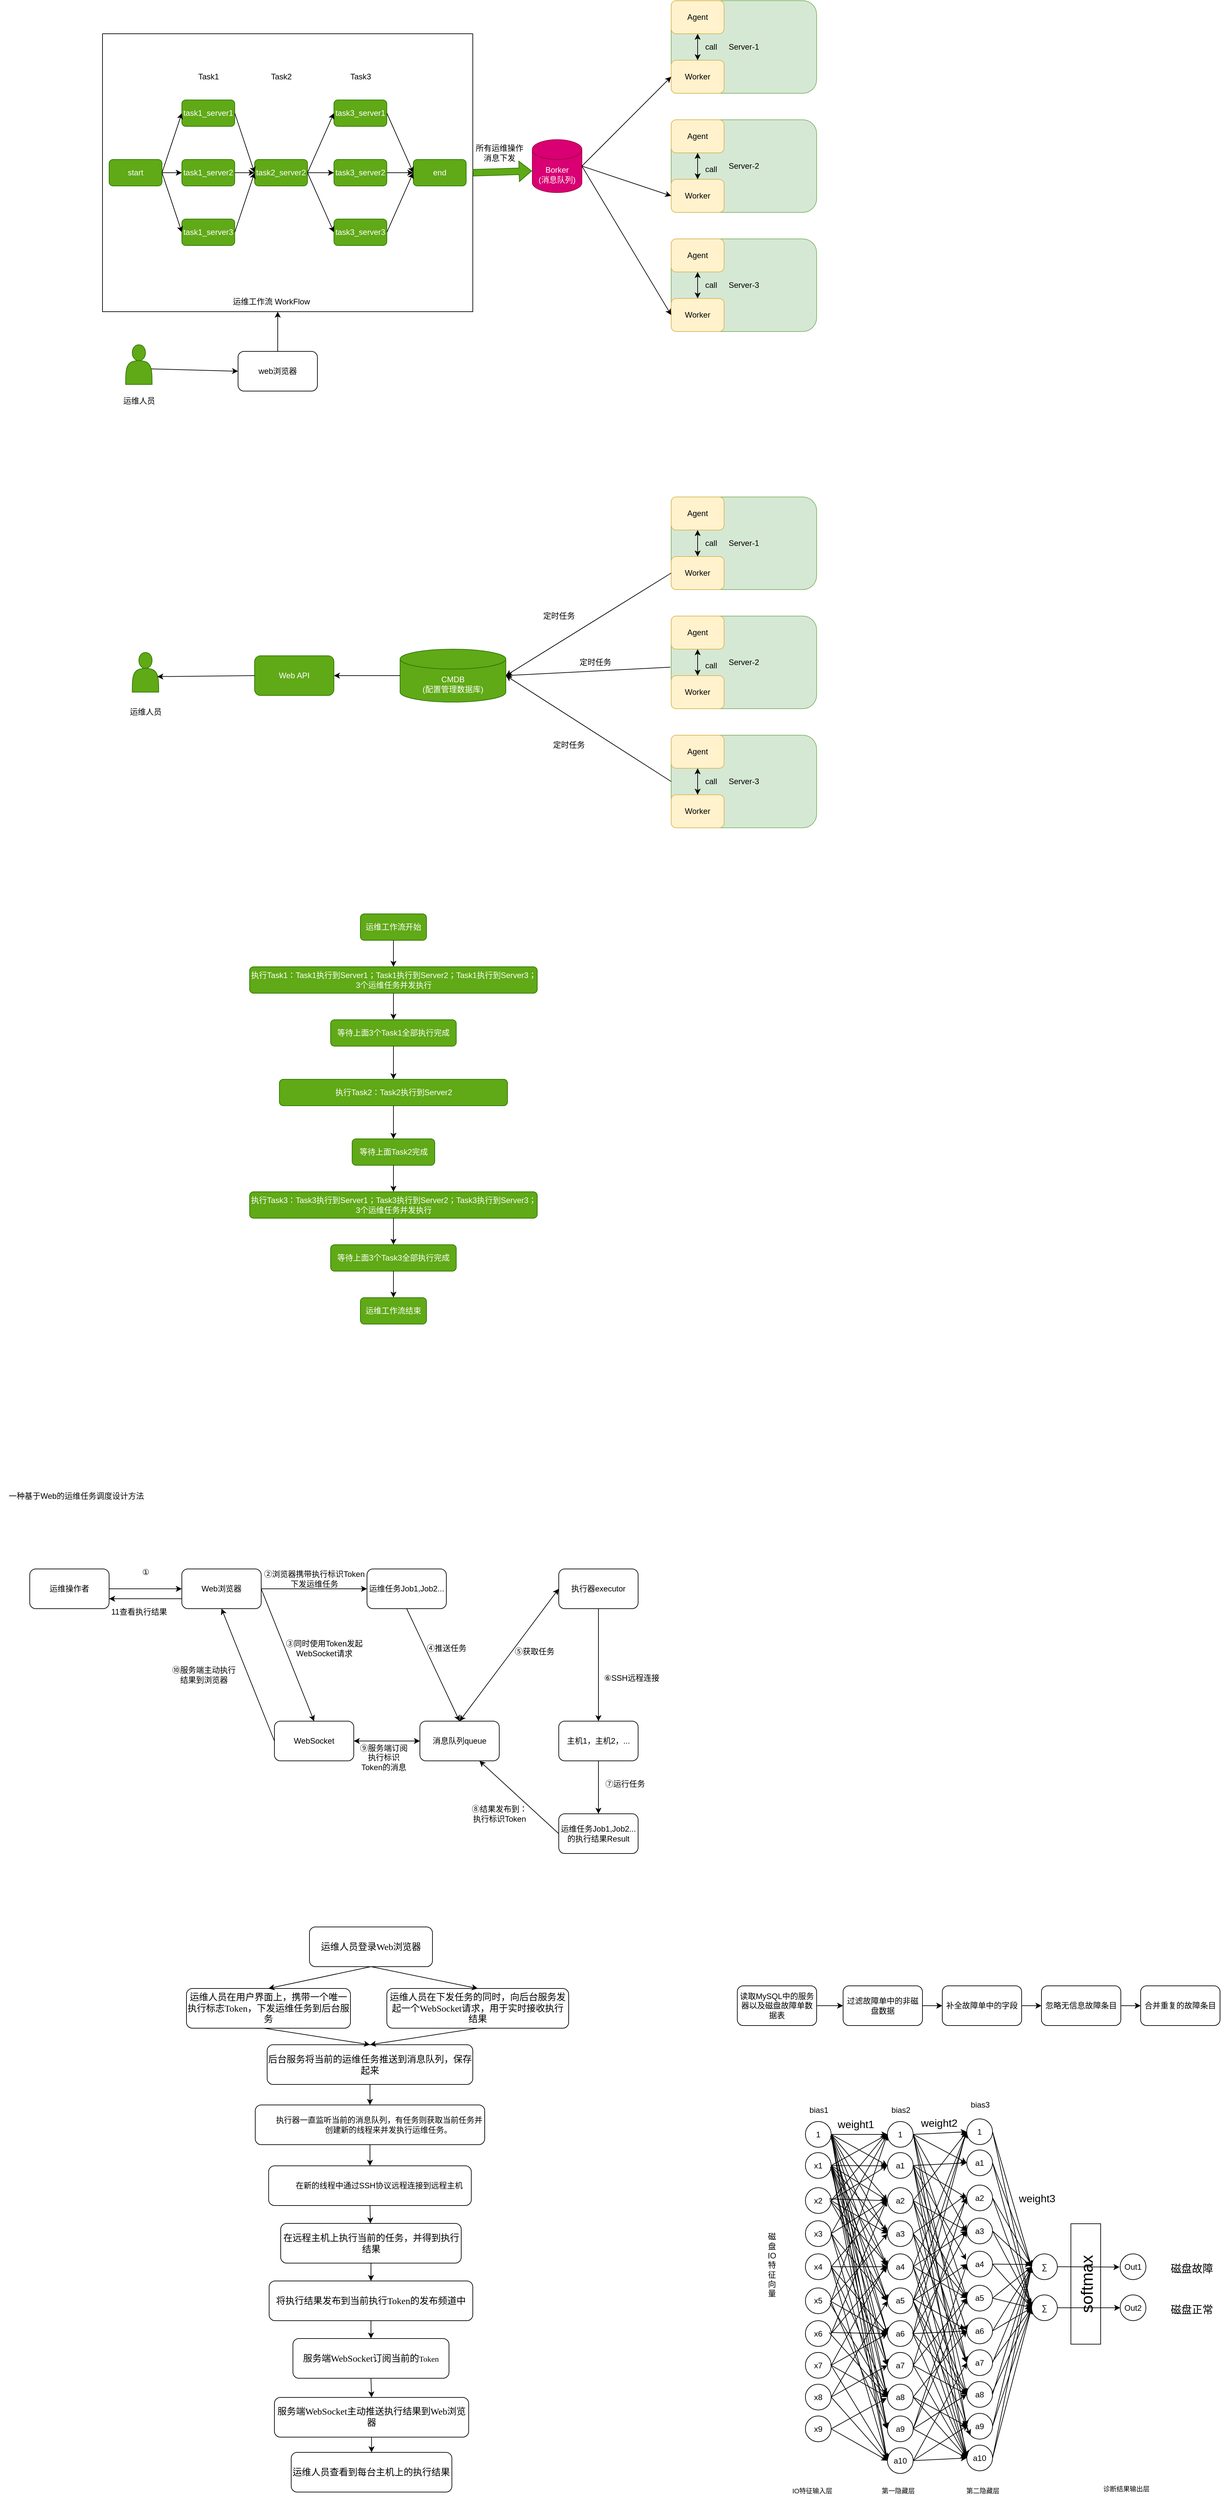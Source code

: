 <mxfile version="20.5.3" type="github">
  <diagram id="Cr2ft3EUCLHrSJw7Iuv8" name="第 1 页">
    <mxGraphModel dx="1438" dy="532" grid="0" gridSize="10" guides="1" tooltips="1" connect="1" arrows="1" fold="1" page="0" pageScale="1" pageWidth="1169" pageHeight="827" math="0" shadow="0">
      <root>
        <mxCell id="0" />
        <mxCell id="1" parent="0" />
        <mxCell id="37ncI2-MZNdE6VhE76FK-1" value="Server-1" style="rounded=1;whiteSpace=wrap;html=1;fillColor=#d5e8d4;strokeColor=#82b366;" parent="1" vertex="1">
          <mxGeometry x="890" y="100" width="220" height="140" as="geometry" />
        </mxCell>
        <mxCell id="37ncI2-MZNdE6VhE76FK-2" value="Agent" style="rounded=1;whiteSpace=wrap;html=1;fillColor=#fff2cc;strokeColor=#d6b656;" parent="1" vertex="1">
          <mxGeometry x="890" y="100" width="80" height="50" as="geometry" />
        </mxCell>
        <mxCell id="37ncI2-MZNdE6VhE76FK-3" value="Worker" style="rounded=1;whiteSpace=wrap;html=1;fillColor=#fff2cc;strokeColor=#d6b656;" parent="1" vertex="1">
          <mxGeometry x="890" y="190" width="80" height="50" as="geometry" />
        </mxCell>
        <mxCell id="37ncI2-MZNdE6VhE76FK-5" value="Borker&lt;br&gt;(消息队列)" style="shape=cylinder3;whiteSpace=wrap;html=1;boundedLbl=1;backgroundOutline=1;size=15;fillColor=#d80073;fontColor=#ffffff;strokeColor=#A50040;" parent="1" vertex="1">
          <mxGeometry x="680" y="310" width="75" height="80" as="geometry" />
        </mxCell>
        <mxCell id="37ncI2-MZNdE6VhE76FK-6" value="start" style="rounded=1;whiteSpace=wrap;html=1;fillColor=#60a917;fontColor=#ffffff;strokeColor=#2D7600;" parent="1" vertex="1">
          <mxGeometry x="40" y="340" width="80" height="40" as="geometry" />
        </mxCell>
        <mxCell id="37ncI2-MZNdE6VhE76FK-7" value="task1_server1" style="rounded=1;whiteSpace=wrap;html=1;fillColor=#60a917;fontColor=#ffffff;strokeColor=#2D7600;" parent="1" vertex="1">
          <mxGeometry x="150" y="250" width="80" height="40" as="geometry" />
        </mxCell>
        <mxCell id="37ncI2-MZNdE6VhE76FK-8" value="task1_server2" style="rounded=1;whiteSpace=wrap;html=1;fillColor=#60a917;fontColor=#ffffff;strokeColor=#2D7600;" parent="1" vertex="1">
          <mxGeometry x="150" y="340" width="80" height="40" as="geometry" />
        </mxCell>
        <mxCell id="37ncI2-MZNdE6VhE76FK-9" value="task1_server3" style="rounded=1;whiteSpace=wrap;html=1;fillColor=#60a917;fontColor=#ffffff;strokeColor=#2D7600;" parent="1" vertex="1">
          <mxGeometry x="150" y="430" width="80" height="40" as="geometry" />
        </mxCell>
        <mxCell id="37ncI2-MZNdE6VhE76FK-10" value="Task1" style="text;html=1;align=center;verticalAlign=middle;resizable=0;points=[];autosize=1;strokeColor=none;fillColor=none;" parent="1" vertex="1">
          <mxGeometry x="165" y="200" width="50" height="30" as="geometry" />
        </mxCell>
        <mxCell id="37ncI2-MZNdE6VhE76FK-11" value="task2_server2" style="rounded=1;whiteSpace=wrap;html=1;fillColor=#60a917;fontColor=#ffffff;strokeColor=#2D7600;" parent="1" vertex="1">
          <mxGeometry x="260" y="340" width="80" height="40" as="geometry" />
        </mxCell>
        <mxCell id="37ncI2-MZNdE6VhE76FK-12" value="Task2" style="text;html=1;align=center;verticalAlign=middle;resizable=0;points=[];autosize=1;strokeColor=none;fillColor=none;" parent="1" vertex="1">
          <mxGeometry x="275" y="200" width="50" height="30" as="geometry" />
        </mxCell>
        <mxCell id="37ncI2-MZNdE6VhE76FK-13" value="task3_server1" style="rounded=1;whiteSpace=wrap;html=1;fillColor=#60a917;fontColor=#ffffff;strokeColor=#2D7600;" parent="1" vertex="1">
          <mxGeometry x="380" y="250" width="80" height="40" as="geometry" />
        </mxCell>
        <mxCell id="37ncI2-MZNdE6VhE76FK-14" value="task3_server2" style="rounded=1;whiteSpace=wrap;html=1;fillColor=#60a917;fontColor=#ffffff;strokeColor=#2D7600;" parent="1" vertex="1">
          <mxGeometry x="380" y="340" width="80" height="40" as="geometry" />
        </mxCell>
        <mxCell id="37ncI2-MZNdE6VhE76FK-15" value="task3_server3" style="rounded=1;whiteSpace=wrap;html=1;fillColor=#60a917;fontColor=#ffffff;strokeColor=#2D7600;" parent="1" vertex="1">
          <mxGeometry x="380" y="430" width="80" height="40" as="geometry" />
        </mxCell>
        <mxCell id="37ncI2-MZNdE6VhE76FK-16" value="Task3" style="text;html=1;align=center;verticalAlign=middle;resizable=0;points=[];autosize=1;strokeColor=none;fillColor=none;" parent="1" vertex="1">
          <mxGeometry x="395" y="200" width="50" height="30" as="geometry" />
        </mxCell>
        <mxCell id="37ncI2-MZNdE6VhE76FK-17" value="" style="endArrow=classic;html=1;rounded=0;exitX=1;exitY=0.5;exitDx=0;exitDy=0;entryX=0;entryY=0.5;entryDx=0;entryDy=0;" parent="1" source="37ncI2-MZNdE6VhE76FK-6" target="37ncI2-MZNdE6VhE76FK-8" edge="1">
          <mxGeometry width="50" height="50" relative="1" as="geometry">
            <mxPoint x="560" y="480" as="sourcePoint" />
            <mxPoint x="610" y="430" as="targetPoint" />
          </mxGeometry>
        </mxCell>
        <mxCell id="37ncI2-MZNdE6VhE76FK-18" value="" style="endArrow=classic;html=1;rounded=0;exitX=1;exitY=0.5;exitDx=0;exitDy=0;entryX=0;entryY=0.5;entryDx=0;entryDy=0;" parent="1" source="37ncI2-MZNdE6VhE76FK-6" target="37ncI2-MZNdE6VhE76FK-7" edge="1">
          <mxGeometry width="50" height="50" relative="1" as="geometry">
            <mxPoint x="560" y="480" as="sourcePoint" />
            <mxPoint x="610" y="430" as="targetPoint" />
          </mxGeometry>
        </mxCell>
        <mxCell id="37ncI2-MZNdE6VhE76FK-19" value="" style="endArrow=classic;html=1;rounded=0;entryX=0;entryY=0.5;entryDx=0;entryDy=0;" parent="1" target="37ncI2-MZNdE6VhE76FK-9" edge="1">
          <mxGeometry width="50" height="50" relative="1" as="geometry">
            <mxPoint x="120" y="360" as="sourcePoint" />
            <mxPoint x="160" y="280" as="targetPoint" />
          </mxGeometry>
        </mxCell>
        <mxCell id="37ncI2-MZNdE6VhE76FK-20" value="" style="endArrow=classic;html=1;rounded=0;exitX=1;exitY=0.5;exitDx=0;exitDy=0;entryX=0;entryY=0.5;entryDx=0;entryDy=0;" parent="1" source="37ncI2-MZNdE6VhE76FK-7" target="37ncI2-MZNdE6VhE76FK-11" edge="1">
          <mxGeometry width="50" height="50" relative="1" as="geometry">
            <mxPoint x="560" y="480" as="sourcePoint" />
            <mxPoint x="610" y="430" as="targetPoint" />
          </mxGeometry>
        </mxCell>
        <mxCell id="37ncI2-MZNdE6VhE76FK-21" value="" style="endArrow=classic;html=1;rounded=0;exitX=1;exitY=0.5;exitDx=0;exitDy=0;entryX=0;entryY=0.5;entryDx=0;entryDy=0;" parent="1" source="37ncI2-MZNdE6VhE76FK-8" target="37ncI2-MZNdE6VhE76FK-11" edge="1">
          <mxGeometry width="50" height="50" relative="1" as="geometry">
            <mxPoint x="560" y="480" as="sourcePoint" />
            <mxPoint x="610" y="430" as="targetPoint" />
          </mxGeometry>
        </mxCell>
        <mxCell id="37ncI2-MZNdE6VhE76FK-22" value="" style="endArrow=classic;html=1;rounded=0;exitX=1;exitY=0.5;exitDx=0;exitDy=0;entryX=0;entryY=0.5;entryDx=0;entryDy=0;" parent="1" source="37ncI2-MZNdE6VhE76FK-9" target="37ncI2-MZNdE6VhE76FK-11" edge="1">
          <mxGeometry width="50" height="50" relative="1" as="geometry">
            <mxPoint x="560" y="480" as="sourcePoint" />
            <mxPoint x="610" y="430" as="targetPoint" />
          </mxGeometry>
        </mxCell>
        <mxCell id="37ncI2-MZNdE6VhE76FK-23" value="" style="endArrow=classic;html=1;rounded=0;entryX=0;entryY=0.5;entryDx=0;entryDy=0;exitX=1;exitY=0.5;exitDx=0;exitDy=0;" parent="1" source="37ncI2-MZNdE6VhE76FK-11" target="37ncI2-MZNdE6VhE76FK-13" edge="1">
          <mxGeometry width="50" height="50" relative="1" as="geometry">
            <mxPoint x="560" y="480" as="sourcePoint" />
            <mxPoint x="610" y="430" as="targetPoint" />
          </mxGeometry>
        </mxCell>
        <mxCell id="37ncI2-MZNdE6VhE76FK-24" value="" style="endArrow=classic;html=1;rounded=0;entryX=0;entryY=0.5;entryDx=0;entryDy=0;exitX=1;exitY=0.5;exitDx=0;exitDy=0;" parent="1" source="37ncI2-MZNdE6VhE76FK-11" target="37ncI2-MZNdE6VhE76FK-14" edge="1">
          <mxGeometry width="50" height="50" relative="1" as="geometry">
            <mxPoint x="560" y="480" as="sourcePoint" />
            <mxPoint x="610" y="430" as="targetPoint" />
          </mxGeometry>
        </mxCell>
        <mxCell id="37ncI2-MZNdE6VhE76FK-25" value="" style="endArrow=classic;html=1;rounded=0;exitX=1;exitY=0.5;exitDx=0;exitDy=0;entryX=0;entryY=0.5;entryDx=0;entryDy=0;" parent="1" source="37ncI2-MZNdE6VhE76FK-11" target="37ncI2-MZNdE6VhE76FK-15" edge="1">
          <mxGeometry width="50" height="50" relative="1" as="geometry">
            <mxPoint x="560" y="480" as="sourcePoint" />
            <mxPoint x="610" y="430" as="targetPoint" />
          </mxGeometry>
        </mxCell>
        <mxCell id="37ncI2-MZNdE6VhE76FK-26" value="end" style="rounded=1;whiteSpace=wrap;html=1;fillColor=#60a917;fontColor=#ffffff;strokeColor=#2D7600;" parent="1" vertex="1">
          <mxGeometry x="500" y="340" width="80" height="40" as="geometry" />
        </mxCell>
        <mxCell id="37ncI2-MZNdE6VhE76FK-27" value="" style="endArrow=classic;html=1;rounded=0;exitX=1;exitY=0.5;exitDx=0;exitDy=0;entryX=0;entryY=0.5;entryDx=0;entryDy=0;" parent="1" source="37ncI2-MZNdE6VhE76FK-13" target="37ncI2-MZNdE6VhE76FK-26" edge="1">
          <mxGeometry width="50" height="50" relative="1" as="geometry">
            <mxPoint x="560" y="480" as="sourcePoint" />
            <mxPoint x="610" y="430" as="targetPoint" />
          </mxGeometry>
        </mxCell>
        <mxCell id="37ncI2-MZNdE6VhE76FK-28" value="" style="endArrow=classic;html=1;rounded=0;exitX=1;exitY=0.5;exitDx=0;exitDy=0;entryX=0;entryY=0.5;entryDx=0;entryDy=0;" parent="1" source="37ncI2-MZNdE6VhE76FK-14" target="37ncI2-MZNdE6VhE76FK-26" edge="1">
          <mxGeometry width="50" height="50" relative="1" as="geometry">
            <mxPoint x="560" y="480" as="sourcePoint" />
            <mxPoint x="610" y="430" as="targetPoint" />
          </mxGeometry>
        </mxCell>
        <mxCell id="37ncI2-MZNdE6VhE76FK-29" value="" style="endArrow=classic;html=1;rounded=0;exitX=1;exitY=0.5;exitDx=0;exitDy=0;entryX=0;entryY=0.5;entryDx=0;entryDy=0;" parent="1" source="37ncI2-MZNdE6VhE76FK-15" target="37ncI2-MZNdE6VhE76FK-26" edge="1">
          <mxGeometry width="50" height="50" relative="1" as="geometry">
            <mxPoint x="560" y="480" as="sourcePoint" />
            <mxPoint x="610" y="430" as="targetPoint" />
          </mxGeometry>
        </mxCell>
        <mxCell id="37ncI2-MZNdE6VhE76FK-30" value="" style="swimlane;startSize=0;" parent="1" vertex="1">
          <mxGeometry x="30" y="150" width="560" height="420" as="geometry" />
        </mxCell>
        <mxCell id="37ncI2-MZNdE6VhE76FK-31" value="运维工作流 WorkFlow" style="text;html=1;align=center;verticalAlign=middle;resizable=0;points=[];autosize=1;strokeColor=none;fillColor=none;" parent="37ncI2-MZNdE6VhE76FK-30" vertex="1">
          <mxGeometry x="185" y="390" width="140" height="30" as="geometry" />
        </mxCell>
        <mxCell id="37ncI2-MZNdE6VhE76FK-32" value="Server-2" style="rounded=1;whiteSpace=wrap;html=1;fillColor=#d5e8d4;strokeColor=#82b366;" parent="1" vertex="1">
          <mxGeometry x="890" y="280" width="220" height="140" as="geometry" />
        </mxCell>
        <mxCell id="37ncI2-MZNdE6VhE76FK-33" value="Agent" style="rounded=1;whiteSpace=wrap;html=1;fillColor=#fff2cc;strokeColor=#d6b656;" parent="1" vertex="1">
          <mxGeometry x="890" y="280" width="80" height="50" as="geometry" />
        </mxCell>
        <mxCell id="37ncI2-MZNdE6VhE76FK-34" value="Worker" style="rounded=1;whiteSpace=wrap;html=1;fillColor=#fff2cc;strokeColor=#d6b656;" parent="1" vertex="1">
          <mxGeometry x="890" y="370" width="80" height="50" as="geometry" />
        </mxCell>
        <mxCell id="37ncI2-MZNdE6VhE76FK-35" value="Server-3" style="rounded=1;whiteSpace=wrap;html=1;fillColor=#d5e8d4;strokeColor=#82b366;" parent="1" vertex="1">
          <mxGeometry x="890" y="460" width="220" height="140" as="geometry" />
        </mxCell>
        <mxCell id="37ncI2-MZNdE6VhE76FK-36" value="Agent" style="rounded=1;whiteSpace=wrap;html=1;fillColor=#fff2cc;strokeColor=#d6b656;" parent="1" vertex="1">
          <mxGeometry x="890" y="460" width="80" height="50" as="geometry" />
        </mxCell>
        <mxCell id="37ncI2-MZNdE6VhE76FK-37" value="Worker" style="rounded=1;whiteSpace=wrap;html=1;fillColor=#fff2cc;strokeColor=#d6b656;" parent="1" vertex="1">
          <mxGeometry x="890" y="550" width="80" height="50" as="geometry" />
        </mxCell>
        <mxCell id="37ncI2-MZNdE6VhE76FK-39" value="" style="shape=flexArrow;endArrow=classic;html=1;rounded=0;entryX=-0.007;entryY=0.592;entryDx=0;entryDy=0;entryPerimeter=0;exitX=1;exitY=0.5;exitDx=0;exitDy=0;fillColor=#60a917;strokeColor=#2D7600;" parent="1" source="37ncI2-MZNdE6VhE76FK-30" target="37ncI2-MZNdE6VhE76FK-5" edge="1">
          <mxGeometry width="50" height="50" relative="1" as="geometry">
            <mxPoint x="560" y="540" as="sourcePoint" />
            <mxPoint x="610" y="490" as="targetPoint" />
          </mxGeometry>
        </mxCell>
        <mxCell id="37ncI2-MZNdE6VhE76FK-40" value="所有运维操作&lt;br&gt;消息下发" style="text;html=1;align=center;verticalAlign=middle;resizable=0;points=[];autosize=1;strokeColor=none;fillColor=none;" parent="1" vertex="1">
          <mxGeometry x="580" y="310" width="100" height="40" as="geometry" />
        </mxCell>
        <mxCell id="37ncI2-MZNdE6VhE76FK-41" value="" style="endArrow=classic;html=1;rounded=0;entryX=0;entryY=0.5;entryDx=0;entryDy=0;exitX=1;exitY=0.5;exitDx=0;exitDy=0;exitPerimeter=0;" parent="1" source="37ncI2-MZNdE6VhE76FK-5" target="37ncI2-MZNdE6VhE76FK-3" edge="1">
          <mxGeometry width="50" height="50" relative="1" as="geometry">
            <mxPoint x="560" y="450" as="sourcePoint" />
            <mxPoint x="610" y="400" as="targetPoint" />
          </mxGeometry>
        </mxCell>
        <mxCell id="37ncI2-MZNdE6VhE76FK-42" value="" style="endArrow=classic;html=1;rounded=0;entryX=0;entryY=0.5;entryDx=0;entryDy=0;exitX=1;exitY=0.5;exitDx=0;exitDy=0;exitPerimeter=0;" parent="1" source="37ncI2-MZNdE6VhE76FK-5" target="37ncI2-MZNdE6VhE76FK-34" edge="1">
          <mxGeometry width="50" height="50" relative="1" as="geometry">
            <mxPoint x="560" y="450" as="sourcePoint" />
            <mxPoint x="610" y="400" as="targetPoint" />
          </mxGeometry>
        </mxCell>
        <mxCell id="37ncI2-MZNdE6VhE76FK-43" value="" style="endArrow=classic;html=1;rounded=0;entryX=0;entryY=0.5;entryDx=0;entryDy=0;exitX=1;exitY=0.5;exitDx=0;exitDy=0;exitPerimeter=0;" parent="1" source="37ncI2-MZNdE6VhE76FK-5" target="37ncI2-MZNdE6VhE76FK-37" edge="1">
          <mxGeometry width="50" height="50" relative="1" as="geometry">
            <mxPoint x="560" y="450" as="sourcePoint" />
            <mxPoint x="610" y="400" as="targetPoint" />
          </mxGeometry>
        </mxCell>
        <mxCell id="37ncI2-MZNdE6VhE76FK-44" value="" style="endArrow=classic;startArrow=classic;html=1;rounded=0;entryX=0.5;entryY=1;entryDx=0;entryDy=0;exitX=0.5;exitY=0;exitDx=0;exitDy=0;" parent="1" source="37ncI2-MZNdE6VhE76FK-37" target="37ncI2-MZNdE6VhE76FK-36" edge="1">
          <mxGeometry width="50" height="50" relative="1" as="geometry">
            <mxPoint x="560" y="450" as="sourcePoint" />
            <mxPoint x="730" y="530" as="targetPoint" />
          </mxGeometry>
        </mxCell>
        <mxCell id="37ncI2-MZNdE6VhE76FK-45" value="" style="endArrow=classic;startArrow=classic;html=1;rounded=0;entryX=0.5;entryY=1;entryDx=0;entryDy=0;" parent="1" target="37ncI2-MZNdE6VhE76FK-33" edge="1">
          <mxGeometry width="50" height="50" relative="1" as="geometry">
            <mxPoint x="930" y="370" as="sourcePoint" />
            <mxPoint x="940" y="520" as="targetPoint" />
          </mxGeometry>
        </mxCell>
        <mxCell id="37ncI2-MZNdE6VhE76FK-46" value="" style="endArrow=classic;startArrow=classic;html=1;rounded=0;entryX=0.5;entryY=1;entryDx=0;entryDy=0;exitX=0.5;exitY=0;exitDx=0;exitDy=0;" parent="1" source="37ncI2-MZNdE6VhE76FK-3" target="37ncI2-MZNdE6VhE76FK-2" edge="1">
          <mxGeometry width="50" height="50" relative="1" as="geometry">
            <mxPoint x="940" y="380" as="sourcePoint" />
            <mxPoint x="940" y="340" as="targetPoint" />
          </mxGeometry>
        </mxCell>
        <mxCell id="37ncI2-MZNdE6VhE76FK-47" value="call" style="text;html=1;align=center;verticalAlign=middle;resizable=0;points=[];autosize=1;strokeColor=none;fillColor=none;" parent="1" vertex="1">
          <mxGeometry x="930" y="515" width="40" height="30" as="geometry" />
        </mxCell>
        <mxCell id="37ncI2-MZNdE6VhE76FK-48" value="call" style="text;html=1;align=center;verticalAlign=middle;resizable=0;points=[];autosize=1;strokeColor=none;fillColor=none;" parent="1" vertex="1">
          <mxGeometry x="930" y="340" width="40" height="30" as="geometry" />
        </mxCell>
        <mxCell id="37ncI2-MZNdE6VhE76FK-49" value="call" style="text;html=1;align=center;verticalAlign=middle;resizable=0;points=[];autosize=1;strokeColor=none;fillColor=none;" parent="1" vertex="1">
          <mxGeometry x="930" y="155" width="40" height="30" as="geometry" />
        </mxCell>
        <mxCell id="37ncI2-MZNdE6VhE76FK-50" value="" style="shape=actor;whiteSpace=wrap;html=1;fillColor=#60a917;fontColor=#ffffff;strokeColor=#2D7600;" parent="1" vertex="1">
          <mxGeometry x="65" y="620" width="40" height="60" as="geometry" />
        </mxCell>
        <mxCell id="37ncI2-MZNdE6VhE76FK-52" value="" style="endArrow=classic;html=1;rounded=0;exitX=0.967;exitY=0.608;exitDx=0;exitDy=0;exitPerimeter=0;entryX=0;entryY=0.5;entryDx=0;entryDy=0;" parent="1" source="37ncI2-MZNdE6VhE76FK-50" edge="1">
          <mxGeometry width="50" height="50" relative="1" as="geometry">
            <mxPoint x="565" y="500" as="sourcePoint" />
            <mxPoint x="235" y="660" as="targetPoint" />
          </mxGeometry>
        </mxCell>
        <mxCell id="37ncI2-MZNdE6VhE76FK-53" value="web浏览器" style="rounded=1;whiteSpace=wrap;html=1;" parent="1" vertex="1">
          <mxGeometry x="235" y="630" width="120" height="60" as="geometry" />
        </mxCell>
        <mxCell id="37ncI2-MZNdE6VhE76FK-54" value="" style="endArrow=classic;html=1;rounded=0;exitX=0.5;exitY=0;exitDx=0;exitDy=0;" parent="1" source="37ncI2-MZNdE6VhE76FK-53" edge="1">
          <mxGeometry width="50" height="50" relative="1" as="geometry">
            <mxPoint x="565" y="500" as="sourcePoint" />
            <mxPoint x="295" y="570" as="targetPoint" />
          </mxGeometry>
        </mxCell>
        <mxCell id="37ncI2-MZNdE6VhE76FK-55" value="运维人员" style="text;html=1;align=center;verticalAlign=middle;resizable=0;points=[];autosize=1;strokeColor=none;fillColor=none;" parent="1" vertex="1">
          <mxGeometry x="50" y="690" width="70" height="30" as="geometry" />
        </mxCell>
        <mxCell id="37ncI2-MZNdE6VhE76FK-56" value="Server-1" style="rounded=1;whiteSpace=wrap;html=1;fillColor=#d5e8d4;strokeColor=#82b366;" parent="1" vertex="1">
          <mxGeometry x="890" y="850" width="220" height="140" as="geometry" />
        </mxCell>
        <mxCell id="37ncI2-MZNdE6VhE76FK-57" value="Agent" style="rounded=1;whiteSpace=wrap;html=1;fillColor=#fff2cc;strokeColor=#d6b656;" parent="1" vertex="1">
          <mxGeometry x="890" y="850" width="80" height="50" as="geometry" />
        </mxCell>
        <mxCell id="37ncI2-MZNdE6VhE76FK-58" value="Worker" style="rounded=1;whiteSpace=wrap;html=1;fillColor=#fff2cc;strokeColor=#d6b656;" parent="1" vertex="1">
          <mxGeometry x="890" y="940" width="80" height="50" as="geometry" />
        </mxCell>
        <mxCell id="37ncI2-MZNdE6VhE76FK-59" value="Server-2" style="rounded=1;whiteSpace=wrap;html=1;fillColor=#d5e8d4;strokeColor=#82b366;" parent="1" vertex="1">
          <mxGeometry x="890" y="1030" width="220" height="140" as="geometry" />
        </mxCell>
        <mxCell id="37ncI2-MZNdE6VhE76FK-60" value="Agent" style="rounded=1;whiteSpace=wrap;html=1;fillColor=#fff2cc;strokeColor=#d6b656;" parent="1" vertex="1">
          <mxGeometry x="890" y="1030" width="80" height="50" as="geometry" />
        </mxCell>
        <mxCell id="37ncI2-MZNdE6VhE76FK-61" value="Worker" style="rounded=1;whiteSpace=wrap;html=1;fillColor=#fff2cc;strokeColor=#d6b656;" parent="1" vertex="1">
          <mxGeometry x="890" y="1120" width="80" height="50" as="geometry" />
        </mxCell>
        <mxCell id="37ncI2-MZNdE6VhE76FK-62" value="Server-3" style="rounded=1;whiteSpace=wrap;html=1;fillColor=#d5e8d4;strokeColor=#82b366;" parent="1" vertex="1">
          <mxGeometry x="890" y="1210" width="220" height="140" as="geometry" />
        </mxCell>
        <mxCell id="37ncI2-MZNdE6VhE76FK-63" value="Agent" style="rounded=1;whiteSpace=wrap;html=1;fillColor=#fff2cc;strokeColor=#d6b656;" parent="1" vertex="1">
          <mxGeometry x="890" y="1210" width="80" height="50" as="geometry" />
        </mxCell>
        <mxCell id="37ncI2-MZNdE6VhE76FK-64" value="Worker" style="rounded=1;whiteSpace=wrap;html=1;fillColor=#fff2cc;strokeColor=#d6b656;" parent="1" vertex="1">
          <mxGeometry x="890" y="1300" width="80" height="50" as="geometry" />
        </mxCell>
        <mxCell id="37ncI2-MZNdE6VhE76FK-65" value="" style="endArrow=classic;startArrow=classic;html=1;rounded=0;entryX=0.5;entryY=1;entryDx=0;entryDy=0;exitX=0.5;exitY=0;exitDx=0;exitDy=0;" parent="1" source="37ncI2-MZNdE6VhE76FK-64" target="37ncI2-MZNdE6VhE76FK-63" edge="1">
          <mxGeometry width="50" height="50" relative="1" as="geometry">
            <mxPoint x="560" y="1200" as="sourcePoint" />
            <mxPoint x="730" y="1280" as="targetPoint" />
          </mxGeometry>
        </mxCell>
        <mxCell id="37ncI2-MZNdE6VhE76FK-66" value="" style="endArrow=classic;startArrow=classic;html=1;rounded=0;entryX=0.5;entryY=1;entryDx=0;entryDy=0;" parent="1" target="37ncI2-MZNdE6VhE76FK-60" edge="1">
          <mxGeometry width="50" height="50" relative="1" as="geometry">
            <mxPoint x="930" y="1120" as="sourcePoint" />
            <mxPoint x="940" y="1270" as="targetPoint" />
          </mxGeometry>
        </mxCell>
        <mxCell id="37ncI2-MZNdE6VhE76FK-67" value="" style="endArrow=classic;startArrow=classic;html=1;rounded=0;entryX=0.5;entryY=1;entryDx=0;entryDy=0;exitX=0.5;exitY=0;exitDx=0;exitDy=0;" parent="1" source="37ncI2-MZNdE6VhE76FK-58" target="37ncI2-MZNdE6VhE76FK-57" edge="1">
          <mxGeometry width="50" height="50" relative="1" as="geometry">
            <mxPoint x="940" y="1130" as="sourcePoint" />
            <mxPoint x="940" y="1090" as="targetPoint" />
          </mxGeometry>
        </mxCell>
        <mxCell id="37ncI2-MZNdE6VhE76FK-68" value="call" style="text;html=1;align=center;verticalAlign=middle;resizable=0;points=[];autosize=1;strokeColor=none;fillColor=none;" parent="1" vertex="1">
          <mxGeometry x="930" y="1265" width="40" height="30" as="geometry" />
        </mxCell>
        <mxCell id="37ncI2-MZNdE6VhE76FK-69" value="call" style="text;html=1;align=center;verticalAlign=middle;resizable=0;points=[];autosize=1;strokeColor=none;fillColor=none;" parent="1" vertex="1">
          <mxGeometry x="930" y="1090" width="40" height="30" as="geometry" />
        </mxCell>
        <mxCell id="37ncI2-MZNdE6VhE76FK-70" value="call" style="text;html=1;align=center;verticalAlign=middle;resizable=0;points=[];autosize=1;strokeColor=none;fillColor=none;" parent="1" vertex="1">
          <mxGeometry x="930" y="905" width="40" height="30" as="geometry" />
        </mxCell>
        <mxCell id="37ncI2-MZNdE6VhE76FK-71" value="CMDB&lt;br&gt;(配置管理数据库)" style="shape=cylinder3;whiteSpace=wrap;html=1;boundedLbl=1;backgroundOutline=1;size=15;fillColor=#60a917;fontColor=#ffffff;strokeColor=#2D7600;" parent="1" vertex="1">
          <mxGeometry x="480" y="1080" width="160" height="80" as="geometry" />
        </mxCell>
        <mxCell id="37ncI2-MZNdE6VhE76FK-72" value="" style="endArrow=classic;html=1;rounded=0;entryX=1;entryY=0.5;entryDx=0;entryDy=0;entryPerimeter=0;exitX=0;exitY=0.5;exitDx=0;exitDy=0;" parent="1" source="37ncI2-MZNdE6VhE76FK-58" target="37ncI2-MZNdE6VhE76FK-71" edge="1">
          <mxGeometry width="50" height="50" relative="1" as="geometry">
            <mxPoint x="560" y="1110" as="sourcePoint" />
            <mxPoint x="610" y="1060" as="targetPoint" />
          </mxGeometry>
        </mxCell>
        <mxCell id="37ncI2-MZNdE6VhE76FK-73" value="定时任务" style="text;html=1;align=center;verticalAlign=middle;resizable=0;points=[];autosize=1;strokeColor=none;fillColor=none;" parent="1" vertex="1">
          <mxGeometry x="685" y="1015" width="70" height="30" as="geometry" />
        </mxCell>
        <mxCell id="37ncI2-MZNdE6VhE76FK-74" value="" style="endArrow=classic;html=1;rounded=0;entryX=1;entryY=0.5;entryDx=0;entryDy=0;entryPerimeter=0;exitX=-0.006;exitY=0.552;exitDx=0;exitDy=0;exitPerimeter=0;" parent="1" source="37ncI2-MZNdE6VhE76FK-59" target="37ncI2-MZNdE6VhE76FK-71" edge="1">
          <mxGeometry width="50" height="50" relative="1" as="geometry">
            <mxPoint x="560" y="1110" as="sourcePoint" />
            <mxPoint x="610" y="1060" as="targetPoint" />
          </mxGeometry>
        </mxCell>
        <mxCell id="37ncI2-MZNdE6VhE76FK-75" value="" style="endArrow=classic;html=1;rounded=0;exitX=0;exitY=0.5;exitDx=0;exitDy=0;" parent="1" source="37ncI2-MZNdE6VhE76FK-62" edge="1">
          <mxGeometry width="50" height="50" relative="1" as="geometry">
            <mxPoint x="560" y="1110" as="sourcePoint" />
            <mxPoint x="640" y="1120" as="targetPoint" />
          </mxGeometry>
        </mxCell>
        <mxCell id="37ncI2-MZNdE6VhE76FK-76" value="定时任务" style="text;html=1;align=center;verticalAlign=middle;resizable=0;points=[];autosize=1;strokeColor=none;fillColor=none;" parent="1" vertex="1">
          <mxGeometry x="740" y="1085" width="70" height="30" as="geometry" />
        </mxCell>
        <mxCell id="37ncI2-MZNdE6VhE76FK-77" value="定时任务" style="text;html=1;align=center;verticalAlign=middle;resizable=0;points=[];autosize=1;strokeColor=none;fillColor=none;" parent="1" vertex="1">
          <mxGeometry x="700" y="1210" width="70" height="30" as="geometry" />
        </mxCell>
        <mxCell id="37ncI2-MZNdE6VhE76FK-78" value="Web API" style="rounded=1;whiteSpace=wrap;html=1;fillColor=#60a917;fontColor=#ffffff;strokeColor=#2D7600;" parent="1" vertex="1">
          <mxGeometry x="260" y="1090" width="120" height="60" as="geometry" />
        </mxCell>
        <mxCell id="37ncI2-MZNdE6VhE76FK-79" value="" style="shape=actor;whiteSpace=wrap;html=1;fillColor=#60a917;fontColor=#ffffff;strokeColor=#2D7600;" parent="1" vertex="1">
          <mxGeometry x="75" y="1085" width="40" height="60" as="geometry" />
        </mxCell>
        <mxCell id="37ncI2-MZNdE6VhE76FK-80" value="运维人员" style="text;html=1;align=center;verticalAlign=middle;resizable=0;points=[];autosize=1;strokeColor=none;fillColor=none;" parent="1" vertex="1">
          <mxGeometry x="60" y="1160" width="70" height="30" as="geometry" />
        </mxCell>
        <mxCell id="37ncI2-MZNdE6VhE76FK-81" value="" style="endArrow=classic;html=1;rounded=0;entryX=1;entryY=0.5;entryDx=0;entryDy=0;exitX=0;exitY=0.5;exitDx=0;exitDy=0;exitPerimeter=0;" parent="1" source="37ncI2-MZNdE6VhE76FK-71" target="37ncI2-MZNdE6VhE76FK-78" edge="1">
          <mxGeometry width="50" height="50" relative="1" as="geometry">
            <mxPoint x="560" y="1110" as="sourcePoint" />
            <mxPoint x="610" y="1060" as="targetPoint" />
          </mxGeometry>
        </mxCell>
        <mxCell id="37ncI2-MZNdE6VhE76FK-82" value="" style="endArrow=classic;html=1;rounded=0;entryX=0.946;entryY=0.608;entryDx=0;entryDy=0;entryPerimeter=0;" parent="1" target="37ncI2-MZNdE6VhE76FK-79" edge="1">
          <mxGeometry width="50" height="50" relative="1" as="geometry">
            <mxPoint x="260" y="1120" as="sourcePoint" />
            <mxPoint x="610" y="1060" as="targetPoint" />
          </mxGeometry>
        </mxCell>
        <mxCell id="37ncI2-MZNdE6VhE76FK-83" value="运维工作流开始" style="rounded=1;whiteSpace=wrap;html=1;fillColor=#60a917;fontColor=#ffffff;strokeColor=#2D7600;" parent="1" vertex="1">
          <mxGeometry x="420" y="1480" width="100" height="40" as="geometry" />
        </mxCell>
        <mxCell id="37ncI2-MZNdE6VhE76FK-84" value="执行Task1：Task1执行到Server1；Task1执行到Server2；Task1执行到Server3；&lt;br&gt;3个运维任务并发执行" style="rounded=1;whiteSpace=wrap;html=1;fillColor=#60a917;fontColor=#ffffff;strokeColor=#2D7600;" parent="1" vertex="1">
          <mxGeometry x="252.5" y="1560" width="435" height="40" as="geometry" />
        </mxCell>
        <mxCell id="37ncI2-MZNdE6VhE76FK-85" value="等待上面3个Task1全部执行完成" style="rounded=1;whiteSpace=wrap;html=1;fillColor=#60a917;fontColor=#ffffff;strokeColor=#2D7600;" parent="1" vertex="1">
          <mxGeometry x="375" y="1640" width="190" height="40" as="geometry" />
        </mxCell>
        <mxCell id="37ncI2-MZNdE6VhE76FK-86" value="执行Task2：Task2执行到Server2" style="rounded=1;whiteSpace=wrap;html=1;fillColor=#60a917;fontColor=#ffffff;strokeColor=#2D7600;" parent="1" vertex="1">
          <mxGeometry x="297.5" y="1730" width="345" height="40" as="geometry" />
        </mxCell>
        <mxCell id="37ncI2-MZNdE6VhE76FK-87" value="等待上面Task2完成" style="rounded=1;whiteSpace=wrap;html=1;fillColor=#60a917;fontColor=#ffffff;strokeColor=#2D7600;" parent="1" vertex="1">
          <mxGeometry x="407.5" y="1820" width="125" height="40" as="geometry" />
        </mxCell>
        <mxCell id="37ncI2-MZNdE6VhE76FK-88" value="执行Task3：Task3执行到Server1；Task3执行到Server2；Task3执行到Server3；&lt;br&gt;3个运维任务并发执行" style="rounded=1;whiteSpace=wrap;html=1;fillColor=#60a917;fontColor=#ffffff;strokeColor=#2D7600;" parent="1" vertex="1">
          <mxGeometry x="252.5" y="1900" width="435" height="40" as="geometry" />
        </mxCell>
        <mxCell id="37ncI2-MZNdE6VhE76FK-89" value="等待上面3个Task3全部执行完成" style="rounded=1;whiteSpace=wrap;html=1;fillColor=#60a917;fontColor=#ffffff;strokeColor=#2D7600;" parent="1" vertex="1">
          <mxGeometry x="375" y="1980" width="190" height="40" as="geometry" />
        </mxCell>
        <mxCell id="37ncI2-MZNdE6VhE76FK-90" value="运维工作流结束" style="rounded=1;whiteSpace=wrap;html=1;fillColor=#60a917;fontColor=#ffffff;strokeColor=#2D7600;" parent="1" vertex="1">
          <mxGeometry x="420" y="2060" width="100" height="40" as="geometry" />
        </mxCell>
        <mxCell id="37ncI2-MZNdE6VhE76FK-91" value="" style="endArrow=classic;html=1;rounded=0;exitX=0.5;exitY=1;exitDx=0;exitDy=0;entryX=0.5;entryY=0;entryDx=0;entryDy=0;" parent="1" source="37ncI2-MZNdE6VhE76FK-83" target="37ncI2-MZNdE6VhE76FK-84" edge="1">
          <mxGeometry width="50" height="50" relative="1" as="geometry">
            <mxPoint x="560" y="2060" as="sourcePoint" />
            <mxPoint x="610" y="2010" as="targetPoint" />
          </mxGeometry>
        </mxCell>
        <mxCell id="37ncI2-MZNdE6VhE76FK-92" value="" style="endArrow=classic;html=1;rounded=0;exitX=0.5;exitY=1;exitDx=0;exitDy=0;entryX=0.5;entryY=0;entryDx=0;entryDy=0;" parent="1" source="37ncI2-MZNdE6VhE76FK-84" target="37ncI2-MZNdE6VhE76FK-85" edge="1">
          <mxGeometry width="50" height="50" relative="1" as="geometry">
            <mxPoint x="560" y="1810" as="sourcePoint" />
            <mxPoint x="610" y="1760" as="targetPoint" />
          </mxGeometry>
        </mxCell>
        <mxCell id="37ncI2-MZNdE6VhE76FK-93" value="" style="endArrow=classic;html=1;rounded=0;exitX=0.5;exitY=1;exitDx=0;exitDy=0;entryX=0.5;entryY=0;entryDx=0;entryDy=0;" parent="1" source="37ncI2-MZNdE6VhE76FK-85" target="37ncI2-MZNdE6VhE76FK-86" edge="1">
          <mxGeometry width="50" height="50" relative="1" as="geometry">
            <mxPoint x="560" y="1900" as="sourcePoint" />
            <mxPoint x="610" y="1850" as="targetPoint" />
          </mxGeometry>
        </mxCell>
        <mxCell id="37ncI2-MZNdE6VhE76FK-94" value="" style="endArrow=classic;html=1;rounded=0;exitX=0.5;exitY=1;exitDx=0;exitDy=0;entryX=0.5;entryY=0;entryDx=0;entryDy=0;" parent="1" source="37ncI2-MZNdE6VhE76FK-86" target="37ncI2-MZNdE6VhE76FK-87" edge="1">
          <mxGeometry width="50" height="50" relative="1" as="geometry">
            <mxPoint x="560" y="1980" as="sourcePoint" />
            <mxPoint x="610" y="1930" as="targetPoint" />
          </mxGeometry>
        </mxCell>
        <mxCell id="37ncI2-MZNdE6VhE76FK-95" value="" style="endArrow=classic;html=1;rounded=0;exitX=0.5;exitY=1;exitDx=0;exitDy=0;entryX=0.5;entryY=0;entryDx=0;entryDy=0;" parent="1" source="37ncI2-MZNdE6VhE76FK-87" target="37ncI2-MZNdE6VhE76FK-88" edge="1">
          <mxGeometry width="50" height="50" relative="1" as="geometry">
            <mxPoint x="560" y="2060" as="sourcePoint" />
            <mxPoint x="610" y="2010" as="targetPoint" />
          </mxGeometry>
        </mxCell>
        <mxCell id="37ncI2-MZNdE6VhE76FK-96" value="" style="endArrow=classic;html=1;rounded=0;exitX=0.5;exitY=1;exitDx=0;exitDy=0;" parent="1" source="37ncI2-MZNdE6VhE76FK-88" target="37ncI2-MZNdE6VhE76FK-89" edge="1">
          <mxGeometry width="50" height="50" relative="1" as="geometry">
            <mxPoint x="560" y="2150" as="sourcePoint" />
            <mxPoint x="610" y="2100" as="targetPoint" />
          </mxGeometry>
        </mxCell>
        <mxCell id="37ncI2-MZNdE6VhE76FK-97" value="" style="endArrow=classic;html=1;rounded=0;exitX=0.5;exitY=1;exitDx=0;exitDy=0;entryX=0.5;entryY=0;entryDx=0;entryDy=0;" parent="1" source="37ncI2-MZNdE6VhE76FK-89" target="37ncI2-MZNdE6VhE76FK-90" edge="1">
          <mxGeometry width="50" height="50" relative="1" as="geometry">
            <mxPoint x="560" y="1980" as="sourcePoint" />
            <mxPoint x="610" y="1930" as="targetPoint" />
          </mxGeometry>
        </mxCell>
        <mxCell id="daNGBMWp20_d8rOUzyAb-1" value="运维任务Job1,Job2..." style="rounded=1;whiteSpace=wrap;html=1;" vertex="1" parent="1">
          <mxGeometry x="430" y="2470" width="120" height="60" as="geometry" />
        </mxCell>
        <mxCell id="daNGBMWp20_d8rOUzyAb-2" value="运维操作者" style="rounded=1;whiteSpace=wrap;html=1;" vertex="1" parent="1">
          <mxGeometry x="-80" y="2470" width="120" height="60" as="geometry" />
        </mxCell>
        <mxCell id="daNGBMWp20_d8rOUzyAb-4" value="Web浏览器" style="rounded=1;whiteSpace=wrap;html=1;" vertex="1" parent="1">
          <mxGeometry x="150" y="2470" width="120" height="60" as="geometry" />
        </mxCell>
        <mxCell id="daNGBMWp20_d8rOUzyAb-5" value="消息队列queue" style="rounded=1;whiteSpace=wrap;html=1;" vertex="1" parent="1">
          <mxGeometry x="510" y="2700" width="120" height="60" as="geometry" />
        </mxCell>
        <mxCell id="daNGBMWp20_d8rOUzyAb-6" value="执行器executor" style="rounded=1;whiteSpace=wrap;html=1;" vertex="1" parent="1">
          <mxGeometry x="720" y="2470" width="120" height="60" as="geometry" />
        </mxCell>
        <mxCell id="daNGBMWp20_d8rOUzyAb-8" value="主机1，主机2，..." style="rounded=1;whiteSpace=wrap;html=1;" vertex="1" parent="1">
          <mxGeometry x="720" y="2700" width="120" height="60" as="geometry" />
        </mxCell>
        <mxCell id="daNGBMWp20_d8rOUzyAb-10" value="" style="endArrow=classic;html=1;rounded=0;exitX=0;exitY=0.5;exitDx=0;exitDy=0;entryX=0.75;entryY=1;entryDx=0;entryDy=0;" edge="1" parent="1" source="daNGBMWp20_d8rOUzyAb-23" target="daNGBMWp20_d8rOUzyAb-5">
          <mxGeometry width="50" height="50" relative="1" as="geometry">
            <mxPoint x="560" y="2680" as="sourcePoint" />
            <mxPoint x="610" y="2630" as="targetPoint" />
          </mxGeometry>
        </mxCell>
        <mxCell id="daNGBMWp20_d8rOUzyAb-11" value="⑧结果发布到：&lt;br&gt;执行标识Token" style="text;html=1;align=center;verticalAlign=middle;resizable=0;points=[];autosize=1;strokeColor=none;fillColor=none;" vertex="1" parent="1">
          <mxGeometry x="575" y="2820" width="110" height="40" as="geometry" />
        </mxCell>
        <mxCell id="daNGBMWp20_d8rOUzyAb-12" value="WebSocket" style="rounded=1;whiteSpace=wrap;html=1;" vertex="1" parent="1">
          <mxGeometry x="290" y="2700" width="120" height="60" as="geometry" />
        </mxCell>
        <mxCell id="daNGBMWp20_d8rOUzyAb-14" value="" style="endArrow=classic;html=1;rounded=0;exitX=0;exitY=0.5;exitDx=0;exitDy=0;entryX=0.5;entryY=1;entryDx=0;entryDy=0;" edge="1" parent="1" source="daNGBMWp20_d8rOUzyAb-12" target="daNGBMWp20_d8rOUzyAb-4">
          <mxGeometry width="50" height="50" relative="1" as="geometry">
            <mxPoint x="560" y="2680" as="sourcePoint" />
            <mxPoint x="610" y="2630" as="targetPoint" />
          </mxGeometry>
        </mxCell>
        <mxCell id="daNGBMWp20_d8rOUzyAb-15" value="" style="endArrow=classic;html=1;rounded=0;exitX=1;exitY=0.5;exitDx=0;exitDy=0;entryX=0.5;entryY=0;entryDx=0;entryDy=0;" edge="1" parent="1" source="daNGBMWp20_d8rOUzyAb-4" target="daNGBMWp20_d8rOUzyAb-12">
          <mxGeometry width="50" height="50" relative="1" as="geometry">
            <mxPoint x="560" y="2680" as="sourcePoint" />
            <mxPoint x="610" y="2630" as="targetPoint" />
          </mxGeometry>
        </mxCell>
        <mxCell id="daNGBMWp20_d8rOUzyAb-16" value="③同时使用Token发起&lt;br&gt;WebSocket请求" style="text;html=1;align=center;verticalAlign=middle;resizable=0;points=[];autosize=1;strokeColor=none;fillColor=none;" vertex="1" parent="1">
          <mxGeometry x="295" y="2570" width="140" height="40" as="geometry" />
        </mxCell>
        <mxCell id="daNGBMWp20_d8rOUzyAb-17" value="⑩服务端主动执行&lt;br&gt;结果到浏览器" style="text;html=1;align=center;verticalAlign=middle;resizable=0;points=[];autosize=1;strokeColor=none;fillColor=none;" vertex="1" parent="1">
          <mxGeometry x="122.5" y="2610" width="120" height="40" as="geometry" />
        </mxCell>
        <mxCell id="daNGBMWp20_d8rOUzyAb-18" value="" style="endArrow=classic;startArrow=classic;html=1;rounded=0;exitX=1;exitY=0.5;exitDx=0;exitDy=0;entryX=0;entryY=0.5;entryDx=0;entryDy=0;" edge="1" parent="1" source="daNGBMWp20_d8rOUzyAb-12" target="daNGBMWp20_d8rOUzyAb-5">
          <mxGeometry width="50" height="50" relative="1" as="geometry">
            <mxPoint x="460" y="2710" as="sourcePoint" />
            <mxPoint x="510" y="2660" as="targetPoint" />
          </mxGeometry>
        </mxCell>
        <mxCell id="daNGBMWp20_d8rOUzyAb-19" value="⑨服务端订阅&lt;br&gt;执行标识&lt;br&gt;Token的消息" style="text;html=1;align=center;verticalAlign=middle;resizable=0;points=[];autosize=1;strokeColor=none;fillColor=none;" vertex="1" parent="1">
          <mxGeometry x="405" y="2725" width="100" height="60" as="geometry" />
        </mxCell>
        <mxCell id="daNGBMWp20_d8rOUzyAb-21" value="" style="endArrow=classic;html=1;rounded=0;entryX=0.5;entryY=0;entryDx=0;entryDy=0;" edge="1" parent="1" source="daNGBMWp20_d8rOUzyAb-6" target="daNGBMWp20_d8rOUzyAb-8">
          <mxGeometry width="50" height="50" relative="1" as="geometry">
            <mxPoint x="780" y="2630" as="sourcePoint" />
            <mxPoint x="610" y="2660" as="targetPoint" />
          </mxGeometry>
        </mxCell>
        <mxCell id="daNGBMWp20_d8rOUzyAb-22" value="⑥SSH远程连接" style="text;html=1;align=center;verticalAlign=middle;resizable=0;points=[];autosize=1;strokeColor=none;fillColor=none;" vertex="1" parent="1">
          <mxGeometry x="775" y="2620" width="110" height="30" as="geometry" />
        </mxCell>
        <mxCell id="daNGBMWp20_d8rOUzyAb-23" value="运维任务Job1,Job2...的执行结果Result" style="rounded=1;whiteSpace=wrap;html=1;" vertex="1" parent="1">
          <mxGeometry x="720" y="2840" width="120" height="60" as="geometry" />
        </mxCell>
        <mxCell id="daNGBMWp20_d8rOUzyAb-24" value="" style="endArrow=classic;html=1;rounded=0;entryX=0.5;entryY=0;entryDx=0;entryDy=0;exitX=0.5;exitY=1;exitDx=0;exitDy=0;" edge="1" parent="1" source="daNGBMWp20_d8rOUzyAb-8" target="daNGBMWp20_d8rOUzyAb-23">
          <mxGeometry width="50" height="50" relative="1" as="geometry">
            <mxPoint x="560" y="2820" as="sourcePoint" />
            <mxPoint x="610" y="2770" as="targetPoint" />
          </mxGeometry>
        </mxCell>
        <mxCell id="daNGBMWp20_d8rOUzyAb-25" value="⑦运行任务" style="text;html=1;align=center;verticalAlign=middle;resizable=0;points=[];autosize=1;strokeColor=none;fillColor=none;" vertex="1" parent="1">
          <mxGeometry x="780" y="2780" width="80" height="30" as="geometry" />
        </mxCell>
        <mxCell id="daNGBMWp20_d8rOUzyAb-26" value="" style="endArrow=classic;html=1;rounded=0;entryX=0;entryY=0.5;entryDx=0;entryDy=0;" edge="1" parent="1" target="daNGBMWp20_d8rOUzyAb-1">
          <mxGeometry width="50" height="50" relative="1" as="geometry">
            <mxPoint x="270" y="2500" as="sourcePoint" />
            <mxPoint x="610" y="2730" as="targetPoint" />
          </mxGeometry>
        </mxCell>
        <mxCell id="daNGBMWp20_d8rOUzyAb-27" value="②浏览器携带执行标识Token&lt;br&gt;下发运维任务" style="text;html=1;align=center;verticalAlign=middle;resizable=0;points=[];autosize=1;strokeColor=none;fillColor=none;" vertex="1" parent="1">
          <mxGeometry x="260" y="2465" width="180" height="40" as="geometry" />
        </mxCell>
        <mxCell id="daNGBMWp20_d8rOUzyAb-28" value="" style="endArrow=classic;html=1;rounded=0;exitX=1;exitY=0.5;exitDx=0;exitDy=0;entryX=0;entryY=0.5;entryDx=0;entryDy=0;" edge="1" parent="1" source="daNGBMWp20_d8rOUzyAb-2" target="daNGBMWp20_d8rOUzyAb-4">
          <mxGeometry width="50" height="50" relative="1" as="geometry">
            <mxPoint x="320" y="2570" as="sourcePoint" />
            <mxPoint x="370" y="2520" as="targetPoint" />
          </mxGeometry>
        </mxCell>
        <mxCell id="daNGBMWp20_d8rOUzyAb-29" value="一种基于Web的运维任务调度设计方法" style="text;html=1;align=center;verticalAlign=middle;resizable=0;points=[];autosize=1;strokeColor=none;fillColor=none;" vertex="1" parent="1">
          <mxGeometry x="-125" y="2345" width="230" height="30" as="geometry" />
        </mxCell>
        <mxCell id="daNGBMWp20_d8rOUzyAb-30" value="" style="endArrow=classic;html=1;rounded=0;entryX=0.5;entryY=0;entryDx=0;entryDy=0;exitX=0.5;exitY=1;exitDx=0;exitDy=0;" edge="1" parent="1" source="daNGBMWp20_d8rOUzyAb-1" target="daNGBMWp20_d8rOUzyAb-5">
          <mxGeometry width="50" height="50" relative="1" as="geometry">
            <mxPoint x="320" y="2870" as="sourcePoint" />
            <mxPoint x="370" y="2820" as="targetPoint" />
          </mxGeometry>
        </mxCell>
        <mxCell id="daNGBMWp20_d8rOUzyAb-32" value="④推送任务" style="text;html=1;align=center;verticalAlign=middle;resizable=0;points=[];autosize=1;strokeColor=none;fillColor=none;" vertex="1" parent="1">
          <mxGeometry x="510" y="2575" width="80" height="30" as="geometry" />
        </mxCell>
        <mxCell id="daNGBMWp20_d8rOUzyAb-33" value="⑤获取任务" style="text;html=1;align=center;verticalAlign=middle;resizable=0;points=[];autosize=1;strokeColor=none;fillColor=none;" vertex="1" parent="1">
          <mxGeometry x="642.5" y="2580" width="80" height="30" as="geometry" />
        </mxCell>
        <mxCell id="daNGBMWp20_d8rOUzyAb-34" value="" style="endArrow=classic;startArrow=classic;html=1;rounded=0;entryX=0;entryY=0.5;entryDx=0;entryDy=0;exitX=0.5;exitY=0;exitDx=0;exitDy=0;" edge="1" parent="1" source="daNGBMWp20_d8rOUzyAb-5" target="daNGBMWp20_d8rOUzyAb-6">
          <mxGeometry width="50" height="50" relative="1" as="geometry">
            <mxPoint x="320" y="2770" as="sourcePoint" />
            <mxPoint x="370" y="2720" as="targetPoint" />
          </mxGeometry>
        </mxCell>
        <mxCell id="daNGBMWp20_d8rOUzyAb-35" value="①" style="text;html=1;align=center;verticalAlign=middle;resizable=0;points=[];autosize=1;strokeColor=none;fillColor=none;" vertex="1" parent="1">
          <mxGeometry x="75" y="2460" width="40" height="30" as="geometry" />
        </mxCell>
        <mxCell id="daNGBMWp20_d8rOUzyAb-37" value="" style="endArrow=classic;html=1;rounded=0;entryX=1;entryY=0.75;entryDx=0;entryDy=0;exitX=0;exitY=0.75;exitDx=0;exitDy=0;" edge="1" parent="1" source="daNGBMWp20_d8rOUzyAb-4" target="daNGBMWp20_d8rOUzyAb-2">
          <mxGeometry width="50" height="50" relative="1" as="geometry">
            <mxPoint x="40" y="2610" as="sourcePoint" />
            <mxPoint x="90" y="2560" as="targetPoint" />
          </mxGeometry>
        </mxCell>
        <mxCell id="daNGBMWp20_d8rOUzyAb-38" value="11查看执行结果" style="text;html=1;align=center;verticalAlign=middle;resizable=0;points=[];autosize=1;strokeColor=none;fillColor=none;" vertex="1" parent="1">
          <mxGeometry x="30" y="2520" width="110" height="30" as="geometry" />
        </mxCell>
        <mxCell id="daNGBMWp20_d8rOUzyAb-39" value="&lt;span style=&quot;font-size:10.5pt;mso-bidi-font-size:14.0pt;&lt;br/&gt;font-family:宋体;mso-ascii-font-family:&amp;quot;Times New Roman&amp;quot;;mso-hansi-font-family:&lt;br/&gt;&amp;quot;Times New Roman&amp;quot;;mso-bidi-font-family:&amp;quot;Times New Roman&amp;quot;;mso-font-kerning:1.0pt;&lt;br/&gt;mso-ansi-language:EN-US;mso-fareast-language:ZH-CN;mso-bidi-language:AR-SA&quot;&gt;运维人员登录&lt;/span&gt;&lt;span style=&quot;font-size:10.5pt;mso-bidi-font-size:14.0pt;font-family:&amp;quot;Times New Roman&amp;quot;,serif;&lt;br/&gt;mso-fareast-font-family:宋体;mso-font-kerning:1.0pt;mso-ansi-language:EN-US;&lt;br/&gt;mso-fareast-language:ZH-CN;mso-bidi-language:AR-SA&quot; lang=&quot;EN-US&quot;&gt;Web&lt;/span&gt;&lt;span style=&quot;font-size:10.5pt;mso-bidi-font-size:14.0pt;font-family:宋体;mso-ascii-font-family:&lt;br/&gt;&amp;quot;Times New Roman&amp;quot;;mso-hansi-font-family:&amp;quot;Times New Roman&amp;quot;;mso-bidi-font-family:&lt;br/&gt;&amp;quot;Times New Roman&amp;quot;;mso-font-kerning:1.0pt;mso-ansi-language:EN-US;mso-fareast-language:&lt;br/&gt;ZH-CN;mso-bidi-language:AR-SA&quot;&gt;浏览器&lt;/span&gt;" style="rounded=1;whiteSpace=wrap;html=1;" vertex="1" parent="1">
          <mxGeometry x="343" y="3011" width="186" height="60" as="geometry" />
        </mxCell>
        <mxCell id="daNGBMWp20_d8rOUzyAb-40" value="&lt;span style=&quot;font-size:10.5pt;mso-bidi-font-size:14.0pt;&lt;br/&gt;font-family:宋体;mso-ascii-font-family:&amp;quot;Times New Roman&amp;quot;;mso-hansi-font-family:&lt;br/&gt;&amp;quot;Times New Roman&amp;quot;;mso-bidi-font-family:&amp;quot;Times New Roman&amp;quot;;mso-font-kerning:1.0pt;&lt;br/&gt;mso-ansi-language:EN-US;mso-fareast-language:ZH-CN;mso-bidi-language:AR-SA&quot;&gt;运维人员在用户界面上，携带一个唯一执行标志&lt;/span&gt;&lt;span style=&quot;font-size:10.5pt;mso-bidi-font-size:14.0pt;font-family:&amp;quot;Times New Roman&amp;quot;,serif;&lt;br/&gt;mso-fareast-font-family:宋体;mso-font-kerning:1.0pt;mso-ansi-language:EN-US;&lt;br/&gt;mso-fareast-language:ZH-CN;mso-bidi-language:AR-SA&quot; lang=&quot;EN-US&quot;&gt;Token&lt;/span&gt;&lt;span style=&quot;font-size:10.5pt;mso-bidi-font-size:14.0pt;font-family:宋体;mso-ascii-font-family:&lt;br/&gt;&amp;quot;Times New Roman&amp;quot;;mso-hansi-font-family:&amp;quot;Times New Roman&amp;quot;;mso-bidi-font-family:&lt;br/&gt;&amp;quot;Times New Roman&amp;quot;;mso-font-kerning:1.0pt;mso-ansi-language:EN-US;mso-fareast-language:&lt;br/&gt;ZH-CN;mso-bidi-language:AR-SA&quot;&gt;，下发运维任务到后台服务&lt;/span&gt;" style="rounded=1;whiteSpace=wrap;html=1;" vertex="1" parent="1">
          <mxGeometry x="157" y="3104" width="248" height="60" as="geometry" />
        </mxCell>
        <mxCell id="daNGBMWp20_d8rOUzyAb-41" value="&lt;span style=&quot;font-size:10.5pt;mso-bidi-font-size:14.0pt;&lt;br/&gt;font-family:宋体;mso-ascii-font-family:&amp;quot;Times New Roman&amp;quot;;mso-hansi-font-family:&lt;br/&gt;&amp;quot;Times New Roman&amp;quot;;mso-bidi-font-family:&amp;quot;Times New Roman&amp;quot;;mso-font-kerning:1.0pt;&lt;br/&gt;mso-ansi-language:EN-US;mso-fareast-language:ZH-CN;mso-bidi-language:AR-SA&quot;&gt;运维人员在下发任务的同时，向后台服务发起一个&lt;/span&gt;&lt;span style=&quot;font-size:10.5pt;mso-bidi-font-size:14.0pt;font-family:&amp;quot;Times New Roman&amp;quot;,serif;&lt;br/&gt;mso-fareast-font-family:宋体;mso-font-kerning:1.0pt;mso-ansi-language:EN-US;&lt;br/&gt;mso-fareast-language:ZH-CN;mso-bidi-language:AR-SA&quot; lang=&quot;EN-US&quot;&gt;WebSocket&lt;/span&gt;&lt;span style=&quot;font-size:10.5pt;mso-bidi-font-size:14.0pt;font-family:宋体;mso-ascii-font-family:&lt;br/&gt;&amp;quot;Times New Roman&amp;quot;;mso-hansi-font-family:&amp;quot;Times New Roman&amp;quot;;mso-bidi-font-family:&lt;br/&gt;&amp;quot;Times New Roman&amp;quot;;mso-font-kerning:1.0pt;mso-ansi-language:EN-US;mso-fareast-language:&lt;br/&gt;ZH-CN;mso-bidi-language:AR-SA&quot;&gt;请求，用于实时接收执行结果&lt;/span&gt;" style="rounded=1;whiteSpace=wrap;html=1;" vertex="1" parent="1">
          <mxGeometry x="460" y="3104" width="275" height="60" as="geometry" />
        </mxCell>
        <mxCell id="daNGBMWp20_d8rOUzyAb-42" value="&lt;span style=&quot;font-size:10.5pt;mso-bidi-font-size:14.0pt;&lt;br/&gt;font-family:宋体;mso-ascii-font-family:&amp;quot;Times New Roman&amp;quot;;mso-hansi-font-family:&lt;br/&gt;&amp;quot;Times New Roman&amp;quot;;mso-bidi-font-family:&amp;quot;Times New Roman&amp;quot;;mso-font-kerning:1.0pt;&lt;br/&gt;mso-ansi-language:EN-US;mso-fareast-language:ZH-CN;mso-bidi-language:AR-SA&quot;&gt;后台服务将当前的运维任务推送到消息队列，保存起来&lt;/span&gt;" style="rounded=1;whiteSpace=wrap;html=1;" vertex="1" parent="1">
          <mxGeometry x="279" y="3189" width="311" height="60" as="geometry" />
        </mxCell>
        <mxCell id="daNGBMWp20_d8rOUzyAb-43" value="&lt;p style=&quot;margin-left:42.0pt;text-indent:-21.0pt;mso-list:l0 level1 lfo1&quot; class=&quot;MsoNormal&quot;&gt;&lt;span&gt;执行器一直监听当前的消息队列，有任务则获取当前任务并创建新的线程来并发执行运维任务。&lt;/span&gt;&lt;span lang=&quot;EN-US&quot;&gt;&lt;/span&gt;&lt;/p&gt;" style="rounded=1;whiteSpace=wrap;html=1;" vertex="1" parent="1">
          <mxGeometry x="261" y="3280" width="347" height="60" as="geometry" />
        </mxCell>
        <mxCell id="daNGBMWp20_d8rOUzyAb-44" value="&lt;p style=&quot;margin-left:42.0pt;text-indent:-21.0pt;mso-list:l0 level1 lfo1&quot; class=&quot;MsoNormal&quot;&gt;&lt;span&gt;在新的线程中通过&lt;/span&gt;&lt;span lang=&quot;EN-US&quot;&gt;SSH&lt;/span&gt;&lt;span&gt;协议远程连接到远程主机&lt;/span&gt;&lt;span lang=&quot;EN-US&quot;&gt;&lt;/span&gt;&lt;/p&gt;" style="rounded=1;whiteSpace=wrap;html=1;" vertex="1" parent="1">
          <mxGeometry x="281.25" y="3372" width="306.5" height="60" as="geometry" />
        </mxCell>
        <mxCell id="daNGBMWp20_d8rOUzyAb-45" value="&lt;span style=&quot;font-size:10.5pt;mso-bidi-font-size:14.0pt;&lt;br/&gt;font-family:宋体;mso-ascii-font-family:&amp;quot;Times New Roman&amp;quot;;mso-hansi-font-family:&lt;br/&gt;&amp;quot;Times New Roman&amp;quot;;mso-bidi-font-family:&amp;quot;Times New Roman&amp;quot;;mso-font-kerning:1.0pt;&lt;br/&gt;mso-ansi-language:EN-US;mso-fareast-language:ZH-CN;mso-bidi-language:AR-SA&quot;&gt;在远程主机上执行当前的任务，并得到执行结果&lt;/span&gt;" style="rounded=1;whiteSpace=wrap;html=1;" vertex="1" parent="1">
          <mxGeometry x="299.5" y="3459" width="273" height="60" as="geometry" />
        </mxCell>
        <mxCell id="daNGBMWp20_d8rOUzyAb-46" value="&lt;span style=&quot;font-size:10.5pt;mso-bidi-font-size:14.0pt;&lt;br/&gt;font-family:宋体;mso-ascii-font-family:&amp;quot;Times New Roman&amp;quot;;mso-hansi-font-family:&lt;br/&gt;&amp;quot;Times New Roman&amp;quot;;mso-bidi-font-family:&amp;quot;Times New Roman&amp;quot;;mso-font-kerning:1.0pt;&lt;br/&gt;mso-ansi-language:EN-US;mso-fareast-language:ZH-CN;mso-bidi-language:AR-SA&quot;&gt;将执行结果发布到当前执行&lt;/span&gt;&lt;span style=&quot;font-size:10.5pt;mso-bidi-font-size:14.0pt;font-family:&amp;quot;Times New Roman&amp;quot;,serif;&lt;br/&gt;mso-fareast-font-family:宋体;mso-font-kerning:1.0pt;mso-ansi-language:EN-US;&lt;br/&gt;mso-fareast-language:ZH-CN;mso-bidi-language:AR-SA&quot; lang=&quot;EN-US&quot;&gt;Token&lt;/span&gt;&lt;span style=&quot;font-size:10.5pt;mso-bidi-font-size:14.0pt;font-family:宋体;mso-ascii-font-family:&lt;br/&gt;&amp;quot;Times New Roman&amp;quot;;mso-hansi-font-family:&amp;quot;Times New Roman&amp;quot;;mso-bidi-font-family:&lt;br/&gt;&amp;quot;Times New Roman&amp;quot;;mso-font-kerning:1.0pt;mso-ansi-language:EN-US;mso-fareast-language:&lt;br/&gt;ZH-CN;mso-bidi-language:AR-SA&quot;&gt;的发布频道中&lt;/span&gt;" style="rounded=1;whiteSpace=wrap;html=1;" vertex="1" parent="1">
          <mxGeometry x="282" y="3546" width="308" height="60" as="geometry" />
        </mxCell>
        <mxCell id="daNGBMWp20_d8rOUzyAb-47" value="&lt;span style=&quot;font-size:10.5pt;mso-bidi-font-size:14.0pt;&lt;br/&gt;font-family:宋体;mso-ascii-font-family:&amp;quot;Times New Roman&amp;quot;;mso-hansi-font-family:&lt;br/&gt;&amp;quot;Times New Roman&amp;quot;;mso-bidi-font-family:&amp;quot;Times New Roman&amp;quot;;mso-font-kerning:1.0pt;&lt;br/&gt;mso-ansi-language:EN-US;mso-fareast-language:ZH-CN;mso-bidi-language:AR-SA&quot;&gt;服务端&lt;/span&gt;&lt;span style=&quot;font-size:10.5pt;mso-bidi-font-size:14.0pt;font-family:&amp;quot;Times New Roman&amp;quot;,serif;&lt;br/&gt;mso-fareast-font-family:宋体;mso-font-kerning:1.0pt;mso-ansi-language:EN-US;&lt;br/&gt;mso-fareast-language:ZH-CN;mso-bidi-language:AR-SA&quot; lang=&quot;EN-US&quot;&gt;WebSocket&lt;/span&gt;&lt;span style=&quot;font-size:10.5pt;mso-bidi-font-size:14.0pt;font-family:宋体;mso-ascii-font-family:&lt;br/&gt;&amp;quot;Times New Roman&amp;quot;;mso-hansi-font-family:&amp;quot;Times New Roman&amp;quot;;mso-bidi-font-family:&lt;br/&gt;&amp;quot;Times New Roman&amp;quot;;mso-font-kerning:1.0pt;mso-ansi-language:EN-US;mso-fareast-language:&lt;br/&gt;ZH-CN;mso-bidi-language:AR-SA&quot;&gt;订阅当前的&lt;/span&gt;&lt;span style=&quot;font-size:&lt;br/&gt;10.5pt;mso-bidi-font-size:14.0pt;font-family:&amp;quot;Times New Roman&amp;quot;,serif;&lt;br/&gt;mso-fareast-font-family:宋体;mso-font-kerning:1.0pt;mso-ansi-language:EN-US;&lt;br/&gt;mso-fareast-language:ZH-CN;mso-bidi-language:AR-SA&quot; lang=&quot;EN-US&quot;&gt;Token&lt;/span&gt;" style="rounded=1;whiteSpace=wrap;html=1;" vertex="1" parent="1">
          <mxGeometry x="318" y="3633" width="236" height="60" as="geometry" />
        </mxCell>
        <mxCell id="daNGBMWp20_d8rOUzyAb-48" value="&lt;span style=&quot;font-size:10.5pt;mso-bidi-font-size:14.0pt;&lt;br/&gt;font-family:宋体;mso-ascii-font-family:&amp;quot;Times New Roman&amp;quot;;mso-hansi-font-family:&lt;br/&gt;&amp;quot;Times New Roman&amp;quot;;mso-bidi-font-family:&amp;quot;Times New Roman&amp;quot;;mso-font-kerning:1.0pt;&lt;br/&gt;mso-ansi-language:EN-US;mso-fareast-language:ZH-CN;mso-bidi-language:AR-SA&quot;&gt;服务端&lt;/span&gt;&lt;span style=&quot;font-size:10.5pt;mso-bidi-font-size:14.0pt;font-family:&amp;quot;Times New Roman&amp;quot;,serif;&lt;br/&gt;mso-fareast-font-family:宋体;mso-font-kerning:1.0pt;mso-ansi-language:EN-US;&lt;br/&gt;mso-fareast-language:ZH-CN;mso-bidi-language:AR-SA&quot; lang=&quot;EN-US&quot;&gt;WebSocket&lt;/span&gt;&lt;span style=&quot;font-size:10.5pt;mso-bidi-font-size:14.0pt;font-family:宋体;mso-ascii-font-family:&lt;br/&gt;&amp;quot;Times New Roman&amp;quot;;mso-hansi-font-family:&amp;quot;Times New Roman&amp;quot;;mso-bidi-font-family:&lt;br/&gt;&amp;quot;Times New Roman&amp;quot;;mso-font-kerning:1.0pt;mso-ansi-language:EN-US;mso-fareast-language:&lt;br/&gt;ZH-CN;mso-bidi-language:AR-SA&quot;&gt;主动推送执行结果到&lt;/span&gt;&lt;span style=&quot;font-size:10.5pt;mso-bidi-font-size:14.0pt;font-family:&amp;quot;Times New Roman&amp;quot;,serif;&lt;br/&gt;mso-fareast-font-family:宋体;mso-font-kerning:1.0pt;mso-ansi-language:EN-US;&lt;br/&gt;mso-fareast-language:ZH-CN;mso-bidi-language:AR-SA&quot; lang=&quot;EN-US&quot;&gt;Web&lt;/span&gt;&lt;span style=&quot;font-size:10.5pt;mso-bidi-font-size:14.0pt;font-family:宋体;mso-ascii-font-family:&lt;br/&gt;&amp;quot;Times New Roman&amp;quot;;mso-hansi-font-family:&amp;quot;Times New Roman&amp;quot;;mso-bidi-font-family:&lt;br/&gt;&amp;quot;Times New Roman&amp;quot;;mso-font-kerning:1.0pt;mso-ansi-language:EN-US;mso-fareast-language:&lt;br/&gt;ZH-CN;mso-bidi-language:AR-SA&quot;&gt;浏览器&lt;/span&gt;" style="rounded=1;whiteSpace=wrap;html=1;" vertex="1" parent="1">
          <mxGeometry x="290" y="3722" width="293.75" height="60" as="geometry" />
        </mxCell>
        <mxCell id="daNGBMWp20_d8rOUzyAb-49" value="&lt;span style=&quot;font-size:10.5pt;mso-bidi-font-size:14.0pt;&lt;br/&gt;font-family:宋体;mso-ascii-font-family:&amp;quot;Times New Roman&amp;quot;;mso-hansi-font-family:&lt;br/&gt;&amp;quot;Times New Roman&amp;quot;;mso-bidi-font-family:&amp;quot;Times New Roman&amp;quot;;mso-font-kerning:1.0pt;&lt;br/&gt;mso-ansi-language:EN-US;mso-fareast-language:ZH-CN;mso-bidi-language:AR-SA&quot;&gt;运维人员查看到每台主机上的执行结果&lt;/span&gt;" style="rounded=1;whiteSpace=wrap;html=1;" vertex="1" parent="1">
          <mxGeometry x="315.38" y="3805" width="243" height="60" as="geometry" />
        </mxCell>
        <mxCell id="daNGBMWp20_d8rOUzyAb-50" value="" style="endArrow=classic;html=1;rounded=0;exitX=0.5;exitY=1;exitDx=0;exitDy=0;entryX=0.5;entryY=0;entryDx=0;entryDy=0;" edge="1" parent="1" source="daNGBMWp20_d8rOUzyAb-39" target="daNGBMWp20_d8rOUzyAb-40">
          <mxGeometry width="50" height="50" relative="1" as="geometry">
            <mxPoint x="382" y="3192" as="sourcePoint" />
            <mxPoint x="432" y="3142" as="targetPoint" />
          </mxGeometry>
        </mxCell>
        <mxCell id="daNGBMWp20_d8rOUzyAb-51" value="" style="endArrow=classic;html=1;rounded=0;entryX=0.5;entryY=0;entryDx=0;entryDy=0;exitX=0.5;exitY=1;exitDx=0;exitDy=0;" edge="1" parent="1" source="daNGBMWp20_d8rOUzyAb-39" target="daNGBMWp20_d8rOUzyAb-41">
          <mxGeometry width="50" height="50" relative="1" as="geometry">
            <mxPoint x="382" y="3192" as="sourcePoint" />
            <mxPoint x="432" y="3142" as="targetPoint" />
          </mxGeometry>
        </mxCell>
        <mxCell id="daNGBMWp20_d8rOUzyAb-52" value="" style="endArrow=classic;html=1;rounded=0;exitX=0.472;exitY=1;exitDx=0;exitDy=0;exitPerimeter=0;entryX=0.5;entryY=0;entryDx=0;entryDy=0;" edge="1" parent="1" source="daNGBMWp20_d8rOUzyAb-40" target="daNGBMWp20_d8rOUzyAb-42">
          <mxGeometry width="50" height="50" relative="1" as="geometry">
            <mxPoint x="382" y="3275" as="sourcePoint" />
            <mxPoint x="432" y="3225" as="targetPoint" />
          </mxGeometry>
        </mxCell>
        <mxCell id="daNGBMWp20_d8rOUzyAb-53" value="" style="endArrow=classic;html=1;rounded=0;exitX=0.5;exitY=1;exitDx=0;exitDy=0;entryX=0.5;entryY=0;entryDx=0;entryDy=0;" edge="1" parent="1" source="daNGBMWp20_d8rOUzyAb-41" target="daNGBMWp20_d8rOUzyAb-42">
          <mxGeometry width="50" height="50" relative="1" as="geometry">
            <mxPoint x="382" y="3275" as="sourcePoint" />
            <mxPoint x="432" y="3225" as="targetPoint" />
          </mxGeometry>
        </mxCell>
        <mxCell id="daNGBMWp20_d8rOUzyAb-54" value="" style="endArrow=classic;html=1;rounded=0;exitX=0.5;exitY=1;exitDx=0;exitDy=0;entryX=0.5;entryY=0;entryDx=0;entryDy=0;" edge="1" parent="1" source="daNGBMWp20_d8rOUzyAb-42" target="daNGBMWp20_d8rOUzyAb-43">
          <mxGeometry width="50" height="50" relative="1" as="geometry">
            <mxPoint x="382" y="3359" as="sourcePoint" />
            <mxPoint x="434" y="3282" as="targetPoint" />
          </mxGeometry>
        </mxCell>
        <mxCell id="daNGBMWp20_d8rOUzyAb-55" value="" style="endArrow=classic;html=1;rounded=0;exitX=0.5;exitY=1;exitDx=0;exitDy=0;entryX=0.5;entryY=0;entryDx=0;entryDy=0;" edge="1" parent="1" source="daNGBMWp20_d8rOUzyAb-43" target="daNGBMWp20_d8rOUzyAb-44">
          <mxGeometry width="50" height="50" relative="1" as="geometry">
            <mxPoint x="382" y="3442" as="sourcePoint" />
            <mxPoint x="432" y="3392" as="targetPoint" />
          </mxGeometry>
        </mxCell>
        <mxCell id="daNGBMWp20_d8rOUzyAb-56" value="" style="endArrow=classic;html=1;rounded=0;exitX=0.5;exitY=1;exitDx=0;exitDy=0;" edge="1" parent="1" source="daNGBMWp20_d8rOUzyAb-44" target="daNGBMWp20_d8rOUzyAb-45">
          <mxGeometry width="50" height="50" relative="1" as="geometry">
            <mxPoint x="382" y="3609" as="sourcePoint" />
            <mxPoint x="432" y="3559" as="targetPoint" />
          </mxGeometry>
        </mxCell>
        <mxCell id="daNGBMWp20_d8rOUzyAb-57" value="" style="endArrow=classic;html=1;rounded=0;exitX=0.5;exitY=1;exitDx=0;exitDy=0;entryX=0.5;entryY=0;entryDx=0;entryDy=0;" edge="1" parent="1" source="daNGBMWp20_d8rOUzyAb-45" target="daNGBMWp20_d8rOUzyAb-46">
          <mxGeometry width="50" height="50" relative="1" as="geometry">
            <mxPoint x="382" y="3692" as="sourcePoint" />
            <mxPoint x="432" y="3642" as="targetPoint" />
          </mxGeometry>
        </mxCell>
        <mxCell id="daNGBMWp20_d8rOUzyAb-58" value="" style="endArrow=classic;html=1;rounded=0;entryX=0.5;entryY=0;entryDx=0;entryDy=0;exitX=0.5;exitY=1;exitDx=0;exitDy=0;" edge="1" parent="1" source="daNGBMWp20_d8rOUzyAb-46" target="daNGBMWp20_d8rOUzyAb-47">
          <mxGeometry width="50" height="50" relative="1" as="geometry">
            <mxPoint x="382" y="3609" as="sourcePoint" />
            <mxPoint x="432" y="3559" as="targetPoint" />
          </mxGeometry>
        </mxCell>
        <mxCell id="daNGBMWp20_d8rOUzyAb-59" value="" style="endArrow=classic;html=1;rounded=0;exitX=0.5;exitY=1;exitDx=0;exitDy=0;entryX=0.5;entryY=0;entryDx=0;entryDy=0;" edge="1" parent="1" source="daNGBMWp20_d8rOUzyAb-47" target="daNGBMWp20_d8rOUzyAb-48">
          <mxGeometry width="50" height="50" relative="1" as="geometry">
            <mxPoint x="382" y="3775" as="sourcePoint" />
            <mxPoint x="432" y="3725" as="targetPoint" />
          </mxGeometry>
        </mxCell>
        <mxCell id="daNGBMWp20_d8rOUzyAb-60" value="" style="endArrow=classic;html=1;rounded=0;entryX=0.5;entryY=0;entryDx=0;entryDy=0;exitX=0.5;exitY=1;exitDx=0;exitDy=0;" edge="1" parent="1" source="daNGBMWp20_d8rOUzyAb-48" target="daNGBMWp20_d8rOUzyAb-49">
          <mxGeometry width="50" height="50" relative="1" as="geometry">
            <mxPoint x="382" y="3859" as="sourcePoint" />
            <mxPoint x="432" y="3809" as="targetPoint" />
          </mxGeometry>
        </mxCell>
        <mxCell id="daNGBMWp20_d8rOUzyAb-61" value="读取MySQL中的服务器以及磁盘故障单数据表" style="rounded=1;whiteSpace=wrap;html=1;" vertex="1" parent="1">
          <mxGeometry x="990" y="3100" width="120" height="60" as="geometry" />
        </mxCell>
        <mxCell id="daNGBMWp20_d8rOUzyAb-62" value="过滤故障单中的非磁盘数据" style="rounded=1;whiteSpace=wrap;html=1;" vertex="1" parent="1">
          <mxGeometry x="1150" y="3100" width="120" height="60" as="geometry" />
        </mxCell>
        <mxCell id="daNGBMWp20_d8rOUzyAb-63" value="补全故障单中的字段" style="rounded=1;whiteSpace=wrap;html=1;" vertex="1" parent="1">
          <mxGeometry x="1300" y="3100" width="120" height="60" as="geometry" />
        </mxCell>
        <mxCell id="daNGBMWp20_d8rOUzyAb-64" value="忽略无信息故障条目" style="rounded=1;whiteSpace=wrap;html=1;" vertex="1" parent="1">
          <mxGeometry x="1450" y="3100" width="120" height="60" as="geometry" />
        </mxCell>
        <mxCell id="daNGBMWp20_d8rOUzyAb-65" value="合并重复的故障条目" style="rounded=1;whiteSpace=wrap;html=1;" vertex="1" parent="1">
          <mxGeometry x="1600" y="3100" width="120" height="60" as="geometry" />
        </mxCell>
        <mxCell id="daNGBMWp20_d8rOUzyAb-66" value="" style="endArrow=classic;html=1;rounded=0;exitX=1;exitY=0.5;exitDx=0;exitDy=0;entryX=0;entryY=0.5;entryDx=0;entryDy=0;" edge="1" parent="1" source="daNGBMWp20_d8rOUzyAb-61" target="daNGBMWp20_d8rOUzyAb-62">
          <mxGeometry width="50" height="50" relative="1" as="geometry">
            <mxPoint x="1310" y="3260" as="sourcePoint" />
            <mxPoint x="1360" y="3210" as="targetPoint" />
          </mxGeometry>
        </mxCell>
        <mxCell id="daNGBMWp20_d8rOUzyAb-67" value="" style="endArrow=classic;html=1;rounded=0;exitX=1;exitY=0.5;exitDx=0;exitDy=0;entryX=0;entryY=0.5;entryDx=0;entryDy=0;" edge="1" parent="1" source="daNGBMWp20_d8rOUzyAb-62" target="daNGBMWp20_d8rOUzyAb-63">
          <mxGeometry width="50" height="50" relative="1" as="geometry">
            <mxPoint x="1310" y="3260" as="sourcePoint" />
            <mxPoint x="1360" y="3210" as="targetPoint" />
          </mxGeometry>
        </mxCell>
        <mxCell id="daNGBMWp20_d8rOUzyAb-68" value="" style="endArrow=classic;html=1;rounded=0;exitX=1;exitY=0.5;exitDx=0;exitDy=0;entryX=0;entryY=0.5;entryDx=0;entryDy=0;" edge="1" parent="1" source="daNGBMWp20_d8rOUzyAb-63" target="daNGBMWp20_d8rOUzyAb-64">
          <mxGeometry width="50" height="50" relative="1" as="geometry">
            <mxPoint x="1310" y="3260" as="sourcePoint" />
            <mxPoint x="1360" y="3210" as="targetPoint" />
          </mxGeometry>
        </mxCell>
        <mxCell id="daNGBMWp20_d8rOUzyAb-69" value="" style="endArrow=classic;html=1;rounded=0;entryX=0;entryY=0.5;entryDx=0;entryDy=0;exitX=1;exitY=0.5;exitDx=0;exitDy=0;" edge="1" parent="1" source="daNGBMWp20_d8rOUzyAb-64" target="daNGBMWp20_d8rOUzyAb-65">
          <mxGeometry width="50" height="50" relative="1" as="geometry">
            <mxPoint x="1310" y="3260" as="sourcePoint" />
            <mxPoint x="1360" y="3210" as="targetPoint" />
          </mxGeometry>
        </mxCell>
        <mxCell id="daNGBMWp20_d8rOUzyAb-70" value="x1" style="ellipse;whiteSpace=wrap;html=1;aspect=fixed;" vertex="1" parent="1">
          <mxGeometry x="1093" y="3352" width="39" height="39" as="geometry" />
        </mxCell>
        <mxCell id="daNGBMWp20_d8rOUzyAb-71" value="x2" style="ellipse;whiteSpace=wrap;html=1;aspect=fixed;" vertex="1" parent="1">
          <mxGeometry x="1093" y="3405" width="39" height="39" as="geometry" />
        </mxCell>
        <mxCell id="daNGBMWp20_d8rOUzyAb-72" value="x3" style="ellipse;whiteSpace=wrap;html=1;aspect=fixed;" vertex="1" parent="1">
          <mxGeometry x="1093" y="3455" width="39" height="39" as="geometry" />
        </mxCell>
        <mxCell id="daNGBMWp20_d8rOUzyAb-73" value="x4" style="ellipse;whiteSpace=wrap;html=1;aspect=fixed;" vertex="1" parent="1">
          <mxGeometry x="1093" y="3505" width="39" height="39" as="geometry" />
        </mxCell>
        <mxCell id="daNGBMWp20_d8rOUzyAb-74" value="x5" style="ellipse;whiteSpace=wrap;html=1;aspect=fixed;" vertex="1" parent="1">
          <mxGeometry x="1093" y="3556.5" width="39" height="39" as="geometry" />
        </mxCell>
        <mxCell id="daNGBMWp20_d8rOUzyAb-75" value="x6" style="ellipse;whiteSpace=wrap;html=1;aspect=fixed;" vertex="1" parent="1">
          <mxGeometry x="1093" y="3606" width="39" height="39" as="geometry" />
        </mxCell>
        <mxCell id="daNGBMWp20_d8rOUzyAb-76" value="x7" style="ellipse;whiteSpace=wrap;html=1;aspect=fixed;" vertex="1" parent="1">
          <mxGeometry x="1093" y="3654" width="39" height="39" as="geometry" />
        </mxCell>
        <mxCell id="daNGBMWp20_d8rOUzyAb-77" value="x8" style="ellipse;whiteSpace=wrap;html=1;aspect=fixed;" vertex="1" parent="1">
          <mxGeometry x="1093" y="3702" width="39" height="39" as="geometry" />
        </mxCell>
        <mxCell id="daNGBMWp20_d8rOUzyAb-78" value="1" style="ellipse;whiteSpace=wrap;html=1;aspect=fixed;" vertex="1" parent="1">
          <mxGeometry x="1093" y="3305" width="39" height="39" as="geometry" />
        </mxCell>
        <mxCell id="daNGBMWp20_d8rOUzyAb-79" value="bias1" style="text;html=1;align=center;verticalAlign=middle;resizable=0;points=[];autosize=1;strokeColor=none;fillColor=none;" vertex="1" parent="1">
          <mxGeometry x="1089" y="3275" width="47" height="26" as="geometry" />
        </mxCell>
        <mxCell id="daNGBMWp20_d8rOUzyAb-80" value="x9" style="ellipse;whiteSpace=wrap;html=1;aspect=fixed;" vertex="1" parent="1">
          <mxGeometry x="1093" y="3750" width="39" height="39" as="geometry" />
        </mxCell>
        <mxCell id="daNGBMWp20_d8rOUzyAb-81" value="磁&lt;br&gt;盘&lt;br&gt;IO&lt;br&gt;特&lt;br&gt;征&lt;br&gt;向&lt;br&gt;量" style="text;html=1;align=center;verticalAlign=middle;resizable=0;points=[];autosize=1;strokeColor=none;fillColor=none;" vertex="1" parent="1">
          <mxGeometry x="1026" y="3465" width="31" height="113" as="geometry" />
        </mxCell>
        <mxCell id="daNGBMWp20_d8rOUzyAb-82" value="a1" style="ellipse;whiteSpace=wrap;html=1;aspect=fixed;" vertex="1" parent="1">
          <mxGeometry x="1217" y="3352" width="39" height="39" as="geometry" />
        </mxCell>
        <mxCell id="daNGBMWp20_d8rOUzyAb-83" value="a2" style="ellipse;whiteSpace=wrap;html=1;aspect=fixed;" vertex="1" parent="1">
          <mxGeometry x="1217" y="3405" width="39" height="39" as="geometry" />
        </mxCell>
        <mxCell id="daNGBMWp20_d8rOUzyAb-84" value="a3" style="ellipse;whiteSpace=wrap;html=1;aspect=fixed;" vertex="1" parent="1">
          <mxGeometry x="1217" y="3455" width="39" height="39" as="geometry" />
        </mxCell>
        <mxCell id="daNGBMWp20_d8rOUzyAb-85" value="a4" style="ellipse;whiteSpace=wrap;html=1;aspect=fixed;" vertex="1" parent="1">
          <mxGeometry x="1217" y="3505" width="39" height="39" as="geometry" />
        </mxCell>
        <mxCell id="daNGBMWp20_d8rOUzyAb-86" value="a5" style="ellipse;whiteSpace=wrap;html=1;aspect=fixed;" vertex="1" parent="1">
          <mxGeometry x="1217" y="3556.5" width="39" height="39" as="geometry" />
        </mxCell>
        <mxCell id="daNGBMWp20_d8rOUzyAb-87" value="a6" style="ellipse;whiteSpace=wrap;html=1;aspect=fixed;" vertex="1" parent="1">
          <mxGeometry x="1217" y="3606" width="39" height="39" as="geometry" />
        </mxCell>
        <mxCell id="daNGBMWp20_d8rOUzyAb-88" value="a7" style="ellipse;whiteSpace=wrap;html=1;aspect=fixed;" vertex="1" parent="1">
          <mxGeometry x="1217" y="3654" width="39" height="39" as="geometry" />
        </mxCell>
        <mxCell id="daNGBMWp20_d8rOUzyAb-89" value="a8" style="ellipse;whiteSpace=wrap;html=1;aspect=fixed;" vertex="1" parent="1">
          <mxGeometry x="1217" y="3702" width="39" height="39" as="geometry" />
        </mxCell>
        <mxCell id="daNGBMWp20_d8rOUzyAb-90" value="a9" style="ellipse;whiteSpace=wrap;html=1;aspect=fixed;" vertex="1" parent="1">
          <mxGeometry x="1217" y="3750" width="39" height="39" as="geometry" />
        </mxCell>
        <mxCell id="daNGBMWp20_d8rOUzyAb-91" value="1" style="ellipse;whiteSpace=wrap;html=1;aspect=fixed;" vertex="1" parent="1">
          <mxGeometry x="1217" y="3305" width="39" height="39" as="geometry" />
        </mxCell>
        <mxCell id="daNGBMWp20_d8rOUzyAb-92" value="bias2" style="text;html=1;align=center;verticalAlign=middle;resizable=0;points=[];autosize=1;strokeColor=none;fillColor=none;" vertex="1" parent="1">
          <mxGeometry x="1213" y="3275" width="47" height="26" as="geometry" />
        </mxCell>
        <mxCell id="daNGBMWp20_d8rOUzyAb-93" value="a10" style="ellipse;whiteSpace=wrap;html=1;aspect=fixed;" vertex="1" parent="1">
          <mxGeometry x="1217" y="3798" width="39" height="39" as="geometry" />
        </mxCell>
        <mxCell id="daNGBMWp20_d8rOUzyAb-94" value="a1" style="ellipse;whiteSpace=wrap;html=1;aspect=fixed;" vertex="1" parent="1">
          <mxGeometry x="1337" y="3348" width="39" height="39" as="geometry" />
        </mxCell>
        <mxCell id="daNGBMWp20_d8rOUzyAb-95" value="a2" style="ellipse;whiteSpace=wrap;html=1;aspect=fixed;" vertex="1" parent="1">
          <mxGeometry x="1337" y="3401" width="39" height="39" as="geometry" />
        </mxCell>
        <mxCell id="daNGBMWp20_d8rOUzyAb-96" value="a3" style="ellipse;whiteSpace=wrap;html=1;aspect=fixed;" vertex="1" parent="1">
          <mxGeometry x="1337" y="3451" width="39" height="39" as="geometry" />
        </mxCell>
        <mxCell id="daNGBMWp20_d8rOUzyAb-97" value="a4" style="ellipse;whiteSpace=wrap;html=1;aspect=fixed;" vertex="1" parent="1">
          <mxGeometry x="1337" y="3501" width="39" height="39" as="geometry" />
        </mxCell>
        <mxCell id="daNGBMWp20_d8rOUzyAb-98" value="a5" style="ellipse;whiteSpace=wrap;html=1;aspect=fixed;" vertex="1" parent="1">
          <mxGeometry x="1337" y="3552.5" width="39" height="39" as="geometry" />
        </mxCell>
        <mxCell id="daNGBMWp20_d8rOUzyAb-99" value="a6" style="ellipse;whiteSpace=wrap;html=1;aspect=fixed;" vertex="1" parent="1">
          <mxGeometry x="1337" y="3602" width="39" height="39" as="geometry" />
        </mxCell>
        <mxCell id="daNGBMWp20_d8rOUzyAb-100" value="a7" style="ellipse;whiteSpace=wrap;html=1;aspect=fixed;" vertex="1" parent="1">
          <mxGeometry x="1337" y="3650" width="39" height="39" as="geometry" />
        </mxCell>
        <mxCell id="daNGBMWp20_d8rOUzyAb-101" value="a8" style="ellipse;whiteSpace=wrap;html=1;aspect=fixed;" vertex="1" parent="1">
          <mxGeometry x="1337" y="3698" width="39" height="39" as="geometry" />
        </mxCell>
        <mxCell id="daNGBMWp20_d8rOUzyAb-102" value="a9" style="ellipse;whiteSpace=wrap;html=1;aspect=fixed;" vertex="1" parent="1">
          <mxGeometry x="1337" y="3746" width="39" height="39" as="geometry" />
        </mxCell>
        <mxCell id="daNGBMWp20_d8rOUzyAb-103" value="1" style="ellipse;whiteSpace=wrap;html=1;aspect=fixed;" vertex="1" parent="1">
          <mxGeometry x="1337" y="3301" width="39" height="39" as="geometry" />
        </mxCell>
        <mxCell id="daNGBMWp20_d8rOUzyAb-104" value="a10" style="ellipse;whiteSpace=wrap;html=1;aspect=fixed;" vertex="1" parent="1">
          <mxGeometry x="1337" y="3794" width="39" height="39" as="geometry" />
        </mxCell>
        <mxCell id="daNGBMWp20_d8rOUzyAb-105" value="bias3" style="text;html=1;align=center;verticalAlign=middle;resizable=0;points=[];autosize=1;strokeColor=none;fillColor=none;" vertex="1" parent="1">
          <mxGeometry x="1333" y="3267" width="47" height="26" as="geometry" />
        </mxCell>
        <mxCell id="daNGBMWp20_d8rOUzyAb-106" value="∑" style="ellipse;whiteSpace=wrap;html=1;aspect=fixed;" vertex="1" parent="1">
          <mxGeometry x="1435" y="3505" width="39" height="39" as="geometry" />
        </mxCell>
        <mxCell id="daNGBMWp20_d8rOUzyAb-107" value="∑" style="ellipse;whiteSpace=wrap;html=1;aspect=fixed;" vertex="1" parent="1">
          <mxGeometry x="1435" y="3567" width="39" height="39" as="geometry" />
        </mxCell>
        <mxCell id="daNGBMWp20_d8rOUzyAb-108" value="softmax" style="rounded=0;whiteSpace=wrap;html=1;fontSize=25;rotation=-90;" vertex="1" parent="1">
          <mxGeometry x="1426" y="3528" width="182" height="45" as="geometry" />
        </mxCell>
        <mxCell id="daNGBMWp20_d8rOUzyAb-109" value="Out1" style="ellipse;whiteSpace=wrap;html=1;aspect=fixed;" vertex="1" parent="1">
          <mxGeometry x="1569" y="3505" width="39" height="39" as="geometry" />
        </mxCell>
        <mxCell id="daNGBMWp20_d8rOUzyAb-110" value="Out2" style="ellipse;whiteSpace=wrap;html=1;aspect=fixed;" vertex="1" parent="1">
          <mxGeometry x="1569" y="3567" width="39" height="39" as="geometry" />
        </mxCell>
        <mxCell id="daNGBMWp20_d8rOUzyAb-111" value="磁盘故障" style="text;html=1;align=center;verticalAlign=middle;resizable=0;points=[];autosize=1;strokeColor=none;fillColor=none;fontSize=16;" vertex="1" parent="1">
          <mxGeometry x="1636" y="3511" width="82" height="31" as="geometry" />
        </mxCell>
        <mxCell id="daNGBMWp20_d8rOUzyAb-112" value="磁盘正常" style="text;html=1;align=center;verticalAlign=middle;resizable=0;points=[];autosize=1;strokeColor=none;fillColor=none;fontSize=16;" vertex="1" parent="1">
          <mxGeometry x="1636" y="3573" width="82" height="31" as="geometry" />
        </mxCell>
        <mxCell id="daNGBMWp20_d8rOUzyAb-113" value="" style="endArrow=classic;html=1;rounded=0;fontSize=16;exitX=1;exitY=0.5;exitDx=0;exitDy=0;entryX=0;entryY=0.5;entryDx=0;entryDy=0;" edge="1" parent="1" source="daNGBMWp20_d8rOUzyAb-78" target="daNGBMWp20_d8rOUzyAb-91">
          <mxGeometry width="50" height="50" relative="1" as="geometry">
            <mxPoint x="1312" y="3616" as="sourcePoint" />
            <mxPoint x="1362" y="3566" as="targetPoint" />
          </mxGeometry>
        </mxCell>
        <mxCell id="daNGBMWp20_d8rOUzyAb-114" value="" style="endArrow=classic;html=1;rounded=0;fontSize=16;exitX=1;exitY=0.5;exitDx=0;exitDy=0;entryX=0;entryY=0.5;entryDx=0;entryDy=0;" edge="1" parent="1" source="daNGBMWp20_d8rOUzyAb-78" target="daNGBMWp20_d8rOUzyAb-82">
          <mxGeometry width="50" height="50" relative="1" as="geometry">
            <mxPoint x="1142" y="3334.5" as="sourcePoint" />
            <mxPoint x="1227" y="3334.5" as="targetPoint" />
          </mxGeometry>
        </mxCell>
        <mxCell id="daNGBMWp20_d8rOUzyAb-115" value="" style="endArrow=classic;html=1;rounded=0;fontSize=16;exitX=1;exitY=0.5;exitDx=0;exitDy=0;entryX=0;entryY=0.5;entryDx=0;entryDy=0;" edge="1" parent="1" source="daNGBMWp20_d8rOUzyAb-78" target="daNGBMWp20_d8rOUzyAb-83">
          <mxGeometry width="50" height="50" relative="1" as="geometry">
            <mxPoint x="1152" y="3344.5" as="sourcePoint" />
            <mxPoint x="1237" y="3344.5" as="targetPoint" />
          </mxGeometry>
        </mxCell>
        <mxCell id="daNGBMWp20_d8rOUzyAb-116" value="" style="endArrow=classic;html=1;rounded=0;fontSize=16;exitX=1;exitY=0.5;exitDx=0;exitDy=0;entryX=0;entryY=0.5;entryDx=0;entryDy=0;" edge="1" parent="1" source="daNGBMWp20_d8rOUzyAb-78" target="daNGBMWp20_d8rOUzyAb-84">
          <mxGeometry width="50" height="50" relative="1" as="geometry">
            <mxPoint x="1162" y="3354.5" as="sourcePoint" />
            <mxPoint x="1247" y="3354.5" as="targetPoint" />
          </mxGeometry>
        </mxCell>
        <mxCell id="daNGBMWp20_d8rOUzyAb-117" value="" style="endArrow=classic;html=1;rounded=0;fontSize=16;entryX=0;entryY=0.5;entryDx=0;entryDy=0;" edge="1" parent="1" target="daNGBMWp20_d8rOUzyAb-85">
          <mxGeometry width="50" height="50" relative="1" as="geometry">
            <mxPoint x="1132" y="3325" as="sourcePoint" />
            <mxPoint x="1257" y="3364.5" as="targetPoint" />
          </mxGeometry>
        </mxCell>
        <mxCell id="daNGBMWp20_d8rOUzyAb-118" value="" style="endArrow=classic;html=1;rounded=0;fontSize=16;entryX=0;entryY=0.5;entryDx=0;entryDy=0;" edge="1" parent="1" target="daNGBMWp20_d8rOUzyAb-86">
          <mxGeometry width="50" height="50" relative="1" as="geometry">
            <mxPoint x="1132" y="3326" as="sourcePoint" />
            <mxPoint x="1267" y="3374.5" as="targetPoint" />
          </mxGeometry>
        </mxCell>
        <mxCell id="daNGBMWp20_d8rOUzyAb-119" value="" style="endArrow=classic;html=1;rounded=0;fontSize=16;entryX=0;entryY=0.5;entryDx=0;entryDy=0;" edge="1" parent="1" target="daNGBMWp20_d8rOUzyAb-87">
          <mxGeometry width="50" height="50" relative="1" as="geometry">
            <mxPoint x="1131" y="3327" as="sourcePoint" />
            <mxPoint x="1277" y="3384.5" as="targetPoint" />
          </mxGeometry>
        </mxCell>
        <mxCell id="daNGBMWp20_d8rOUzyAb-120" value="" style="endArrow=classic;html=1;rounded=0;fontSize=16;entryX=0;entryY=0.5;entryDx=0;entryDy=0;" edge="1" parent="1" target="daNGBMWp20_d8rOUzyAb-88">
          <mxGeometry width="50" height="50" relative="1" as="geometry">
            <mxPoint x="1133" y="3327" as="sourcePoint" />
            <mxPoint x="1287" y="3394.5" as="targetPoint" />
          </mxGeometry>
        </mxCell>
        <mxCell id="daNGBMWp20_d8rOUzyAb-121" value="" style="endArrow=classic;html=1;rounded=0;fontSize=16;entryX=0;entryY=0.5;entryDx=0;entryDy=0;" edge="1" parent="1" target="daNGBMWp20_d8rOUzyAb-89">
          <mxGeometry width="50" height="50" relative="1" as="geometry">
            <mxPoint x="1134" y="3329" as="sourcePoint" />
            <mxPoint x="1297" y="3404.5" as="targetPoint" />
          </mxGeometry>
        </mxCell>
        <mxCell id="daNGBMWp20_d8rOUzyAb-122" value="" style="endArrow=classic;html=1;rounded=0;fontSize=16;exitX=1;exitY=0.5;exitDx=0;exitDy=0;entryX=0;entryY=0.5;entryDx=0;entryDy=0;" edge="1" parent="1" source="daNGBMWp20_d8rOUzyAb-78" target="daNGBMWp20_d8rOUzyAb-90">
          <mxGeometry width="50" height="50" relative="1" as="geometry">
            <mxPoint x="1222" y="3414.5" as="sourcePoint" />
            <mxPoint x="1307" y="3414.5" as="targetPoint" />
          </mxGeometry>
        </mxCell>
        <mxCell id="daNGBMWp20_d8rOUzyAb-123" value="" style="endArrow=classic;html=1;rounded=0;fontSize=16;entryX=0;entryY=0.5;entryDx=0;entryDy=0;" edge="1" parent="1" target="daNGBMWp20_d8rOUzyAb-93">
          <mxGeometry width="50" height="50" relative="1" as="geometry">
            <mxPoint x="1132" y="3326" as="sourcePoint" />
            <mxPoint x="1317" y="3424.5" as="targetPoint" />
          </mxGeometry>
        </mxCell>
        <mxCell id="daNGBMWp20_d8rOUzyAb-124" value="" style="endArrow=classic;html=1;rounded=0;fontSize=16;exitX=1;exitY=0.5;exitDx=0;exitDy=0;entryX=0;entryY=0.5;entryDx=0;entryDy=0;" edge="1" parent="1" source="daNGBMWp20_d8rOUzyAb-70" target="daNGBMWp20_d8rOUzyAb-91">
          <mxGeometry width="50" height="50" relative="1" as="geometry">
            <mxPoint x="1242" y="3434.5" as="sourcePoint" />
            <mxPoint x="1327" y="3434.5" as="targetPoint" />
          </mxGeometry>
        </mxCell>
        <mxCell id="daNGBMWp20_d8rOUzyAb-125" value="" style="endArrow=classic;html=1;rounded=0;fontSize=16;exitX=1;exitY=0.5;exitDx=0;exitDy=0;" edge="1" parent="1" source="daNGBMWp20_d8rOUzyAb-70">
          <mxGeometry width="50" height="50" relative="1" as="geometry">
            <mxPoint x="1252" y="3444.5" as="sourcePoint" />
            <mxPoint x="1216" y="3372" as="targetPoint" />
          </mxGeometry>
        </mxCell>
        <mxCell id="daNGBMWp20_d8rOUzyAb-127" value="" style="endArrow=classic;html=1;rounded=0;fontSize=16;exitX=1;exitY=0.5;exitDx=0;exitDy=0;entryX=0;entryY=0.5;entryDx=0;entryDy=0;" edge="1" parent="1" source="daNGBMWp20_d8rOUzyAb-70" target="daNGBMWp20_d8rOUzyAb-83">
          <mxGeometry width="50" height="50" relative="1" as="geometry">
            <mxPoint x="1272" y="3464.5" as="sourcePoint" />
            <mxPoint x="1357" y="3464.5" as="targetPoint" />
          </mxGeometry>
        </mxCell>
        <mxCell id="daNGBMWp20_d8rOUzyAb-128" value="" style="endArrow=classic;html=1;rounded=0;fontSize=16;exitX=1;exitY=0.5;exitDx=0;exitDy=0;" edge="1" parent="1" source="daNGBMWp20_d8rOUzyAb-70">
          <mxGeometry width="50" height="50" relative="1" as="geometry">
            <mxPoint x="1282" y="3474.5" as="sourcePoint" />
            <mxPoint x="1216" y="3470" as="targetPoint" />
          </mxGeometry>
        </mxCell>
        <mxCell id="daNGBMWp20_d8rOUzyAb-129" value="" style="endArrow=classic;html=1;rounded=0;fontSize=16;exitX=1;exitY=0.5;exitDx=0;exitDy=0;entryX=0;entryY=0.5;entryDx=0;entryDy=0;" edge="1" parent="1" source="daNGBMWp20_d8rOUzyAb-70" target="daNGBMWp20_d8rOUzyAb-85">
          <mxGeometry width="50" height="50" relative="1" as="geometry">
            <mxPoint x="1292" y="3484.5" as="sourcePoint" />
            <mxPoint x="1377" y="3484.5" as="targetPoint" />
          </mxGeometry>
        </mxCell>
        <mxCell id="daNGBMWp20_d8rOUzyAb-130" value="" style="endArrow=classic;html=1;rounded=0;fontSize=16;exitX=1;exitY=0.5;exitDx=0;exitDy=0;entryX=0;entryY=0.5;entryDx=0;entryDy=0;" edge="1" parent="1" source="daNGBMWp20_d8rOUzyAb-70" target="daNGBMWp20_d8rOUzyAb-86">
          <mxGeometry width="50" height="50" relative="1" as="geometry">
            <mxPoint x="1302" y="3494.5" as="sourcePoint" />
            <mxPoint x="1387" y="3494.5" as="targetPoint" />
          </mxGeometry>
        </mxCell>
        <mxCell id="daNGBMWp20_d8rOUzyAb-131" value="" style="endArrow=classic;html=1;rounded=0;fontSize=16;exitX=1;exitY=0.5;exitDx=0;exitDy=0;entryX=0;entryY=0.5;entryDx=0;entryDy=0;" edge="1" parent="1" source="daNGBMWp20_d8rOUzyAb-70" target="daNGBMWp20_d8rOUzyAb-87">
          <mxGeometry width="50" height="50" relative="1" as="geometry">
            <mxPoint x="1312" y="3504.5" as="sourcePoint" />
            <mxPoint x="1397" y="3504.5" as="targetPoint" />
          </mxGeometry>
        </mxCell>
        <mxCell id="daNGBMWp20_d8rOUzyAb-132" value="" style="endArrow=classic;html=1;rounded=0;fontSize=16;exitX=1;exitY=0.5;exitDx=0;exitDy=0;entryX=0;entryY=0.5;entryDx=0;entryDy=0;" edge="1" parent="1" source="daNGBMWp20_d8rOUzyAb-70" target="daNGBMWp20_d8rOUzyAb-88">
          <mxGeometry width="50" height="50" relative="1" as="geometry">
            <mxPoint x="1322" y="3514.5" as="sourcePoint" />
            <mxPoint x="1407" y="3514.5" as="targetPoint" />
          </mxGeometry>
        </mxCell>
        <mxCell id="daNGBMWp20_d8rOUzyAb-133" value="" style="endArrow=classic;html=1;rounded=0;fontSize=16;entryX=0;entryY=0.5;entryDx=0;entryDy=0;" edge="1" parent="1" target="daNGBMWp20_d8rOUzyAb-89">
          <mxGeometry width="50" height="50" relative="1" as="geometry">
            <mxPoint x="1131" y="3374" as="sourcePoint" />
            <mxPoint x="1417" y="3524.5" as="targetPoint" />
          </mxGeometry>
        </mxCell>
        <mxCell id="daNGBMWp20_d8rOUzyAb-134" value="" style="endArrow=classic;html=1;rounded=0;fontSize=16;entryX=0;entryY=0.5;entryDx=0;entryDy=0;" edge="1" parent="1" target="daNGBMWp20_d8rOUzyAb-90">
          <mxGeometry width="50" height="50" relative="1" as="geometry">
            <mxPoint x="1132" y="3372" as="sourcePoint" />
            <mxPoint x="1427" y="3534.5" as="targetPoint" />
          </mxGeometry>
        </mxCell>
        <mxCell id="daNGBMWp20_d8rOUzyAb-135" value="" style="endArrow=classic;html=1;rounded=0;fontSize=16;exitX=1;exitY=0.5;exitDx=0;exitDy=0;" edge="1" parent="1" source="daNGBMWp20_d8rOUzyAb-70">
          <mxGeometry width="50" height="50" relative="1" as="geometry">
            <mxPoint x="1352" y="3544.5" as="sourcePoint" />
            <mxPoint x="1216" y="3816" as="targetPoint" />
          </mxGeometry>
        </mxCell>
        <mxCell id="daNGBMWp20_d8rOUzyAb-136" value="" style="endArrow=classic;html=1;rounded=0;fontSize=16;exitX=1;exitY=0.5;exitDx=0;exitDy=0;" edge="1" parent="1" source="daNGBMWp20_d8rOUzyAb-71">
          <mxGeometry width="50" height="50" relative="1" as="geometry">
            <mxPoint x="1362" y="3554.5" as="sourcePoint" />
            <mxPoint x="1215" y="3324" as="targetPoint" />
          </mxGeometry>
        </mxCell>
        <mxCell id="daNGBMWp20_d8rOUzyAb-137" value="" style="endArrow=classic;html=1;rounded=0;fontSize=16;exitX=1;exitY=0.5;exitDx=0;exitDy=0;entryX=0;entryY=0.5;entryDx=0;entryDy=0;" edge="1" parent="1" source="daNGBMWp20_d8rOUzyAb-71" target="daNGBMWp20_d8rOUzyAb-82">
          <mxGeometry width="50" height="50" relative="1" as="geometry">
            <mxPoint x="1372" y="3564.5" as="sourcePoint" />
            <mxPoint x="1457" y="3564.5" as="targetPoint" />
          </mxGeometry>
        </mxCell>
        <mxCell id="daNGBMWp20_d8rOUzyAb-138" value="" style="endArrow=classic;html=1;rounded=0;fontSize=16;entryX=0;entryY=0.5;entryDx=0;entryDy=0;" edge="1" parent="1" target="daNGBMWp20_d8rOUzyAb-83">
          <mxGeometry width="50" height="50" relative="1" as="geometry">
            <mxPoint x="1129" y="3422" as="sourcePoint" />
            <mxPoint x="1467" y="3574.5" as="targetPoint" />
          </mxGeometry>
        </mxCell>
        <mxCell id="daNGBMWp20_d8rOUzyAb-139" value="" style="endArrow=classic;html=1;rounded=0;fontSize=16;exitX=1;exitY=0.5;exitDx=0;exitDy=0;entryX=0;entryY=0.5;entryDx=0;entryDy=0;" edge="1" parent="1" source="daNGBMWp20_d8rOUzyAb-71" target="daNGBMWp20_d8rOUzyAb-84">
          <mxGeometry width="50" height="50" relative="1" as="geometry">
            <mxPoint x="1392" y="3584.5" as="sourcePoint" />
            <mxPoint x="1477" y="3584.5" as="targetPoint" />
          </mxGeometry>
        </mxCell>
        <mxCell id="daNGBMWp20_d8rOUzyAb-140" value="" style="endArrow=classic;html=1;rounded=0;fontSize=16;" edge="1" parent="1">
          <mxGeometry width="50" height="50" relative="1" as="geometry">
            <mxPoint x="1132" y="3426" as="sourcePoint" />
            <mxPoint x="1216" y="3520" as="targetPoint" />
          </mxGeometry>
        </mxCell>
        <mxCell id="daNGBMWp20_d8rOUzyAb-143" value="" style="endArrow=classic;html=1;rounded=0;fontSize=16;" edge="1" parent="1">
          <mxGeometry width="50" height="50" relative="1" as="geometry">
            <mxPoint x="1130" y="3424" as="sourcePoint" />
            <mxPoint x="1216" y="3576" as="targetPoint" />
          </mxGeometry>
        </mxCell>
        <mxCell id="daNGBMWp20_d8rOUzyAb-144" value="" style="endArrow=classic;html=1;rounded=0;fontSize=16;exitX=1;exitY=0.5;exitDx=0;exitDy=0;entryX=0;entryY=0.5;entryDx=0;entryDy=0;" edge="1" parent="1" source="daNGBMWp20_d8rOUzyAb-72" target="daNGBMWp20_d8rOUzyAb-91">
          <mxGeometry width="50" height="50" relative="1" as="geometry">
            <mxPoint x="1422" y="3614.5" as="sourcePoint" />
            <mxPoint x="1507" y="3614.5" as="targetPoint" />
          </mxGeometry>
        </mxCell>
        <mxCell id="daNGBMWp20_d8rOUzyAb-145" value="" style="endArrow=classic;html=1;rounded=0;fontSize=16;exitX=1;exitY=0.5;exitDx=0;exitDy=0;" edge="1" parent="1" source="daNGBMWp20_d8rOUzyAb-72">
          <mxGeometry width="50" height="50" relative="1" as="geometry">
            <mxPoint x="1432" y="3624.5" as="sourcePoint" />
            <mxPoint x="1216" y="3422" as="targetPoint" />
          </mxGeometry>
        </mxCell>
        <mxCell id="daNGBMWp20_d8rOUzyAb-146" value="" style="endArrow=classic;html=1;rounded=0;fontSize=16;exitX=1;exitY=0.5;exitDx=0;exitDy=0;entryX=0;entryY=0.5;entryDx=0;entryDy=0;" edge="1" parent="1" source="daNGBMWp20_d8rOUzyAb-72" target="daNGBMWp20_d8rOUzyAb-86">
          <mxGeometry width="50" height="50" relative="1" as="geometry">
            <mxPoint x="1442" y="3634.5" as="sourcePoint" />
            <mxPoint x="1527" y="3634.5" as="targetPoint" />
          </mxGeometry>
        </mxCell>
        <mxCell id="daNGBMWp20_d8rOUzyAb-147" value="" style="endArrow=classic;html=1;rounded=0;fontSize=16;exitX=1;exitY=0.5;exitDx=0;exitDy=0;entryX=0;entryY=0.5;entryDx=0;entryDy=0;" edge="1" parent="1" source="daNGBMWp20_d8rOUzyAb-72" target="daNGBMWp20_d8rOUzyAb-88">
          <mxGeometry width="50" height="50" relative="1" as="geometry">
            <mxPoint x="1452" y="3644.5" as="sourcePoint" />
            <mxPoint x="1537" y="3644.5" as="targetPoint" />
          </mxGeometry>
        </mxCell>
        <mxCell id="daNGBMWp20_d8rOUzyAb-148" value="" style="endArrow=classic;html=1;rounded=0;fontSize=16;exitX=1;exitY=0.5;exitDx=0;exitDy=0;entryX=0;entryY=0.5;entryDx=0;entryDy=0;" edge="1" parent="1" source="daNGBMWp20_d8rOUzyAb-72" target="daNGBMWp20_d8rOUzyAb-90">
          <mxGeometry width="50" height="50" relative="1" as="geometry">
            <mxPoint x="1462" y="3654.5" as="sourcePoint" />
            <mxPoint x="1547" y="3654.5" as="targetPoint" />
          </mxGeometry>
        </mxCell>
        <mxCell id="daNGBMWp20_d8rOUzyAb-149" value="" style="endArrow=classic;html=1;rounded=0;fontSize=16;exitX=1;exitY=0.5;exitDx=0;exitDy=0;entryX=0;entryY=0.5;entryDx=0;entryDy=0;" edge="1" parent="1" source="daNGBMWp20_d8rOUzyAb-73" target="daNGBMWp20_d8rOUzyAb-83">
          <mxGeometry width="50" height="50" relative="1" as="geometry">
            <mxPoint x="1472" y="3664.5" as="sourcePoint" />
            <mxPoint x="1557" y="3664.5" as="targetPoint" />
          </mxGeometry>
        </mxCell>
        <mxCell id="daNGBMWp20_d8rOUzyAb-150" value="" style="endArrow=classic;html=1;rounded=0;fontSize=16;exitX=1;exitY=0.5;exitDx=0;exitDy=0;entryX=0;entryY=0.5;entryDx=0;entryDy=0;" edge="1" parent="1" source="daNGBMWp20_d8rOUzyAb-73" target="daNGBMWp20_d8rOUzyAb-85">
          <mxGeometry width="50" height="50" relative="1" as="geometry">
            <mxPoint x="1482" y="3674.5" as="sourcePoint" />
            <mxPoint x="1567" y="3674.5" as="targetPoint" />
          </mxGeometry>
        </mxCell>
        <mxCell id="daNGBMWp20_d8rOUzyAb-151" value="" style="endArrow=classic;html=1;rounded=0;fontSize=16;exitX=1;exitY=0.5;exitDx=0;exitDy=0;entryX=0;entryY=0.5;entryDx=0;entryDy=0;" edge="1" parent="1" source="daNGBMWp20_d8rOUzyAb-73" target="daNGBMWp20_d8rOUzyAb-87">
          <mxGeometry width="50" height="50" relative="1" as="geometry">
            <mxPoint x="1492" y="3684.5" as="sourcePoint" />
            <mxPoint x="1577" y="3684.5" as="targetPoint" />
          </mxGeometry>
        </mxCell>
        <mxCell id="daNGBMWp20_d8rOUzyAb-152" value="" style="endArrow=classic;html=1;rounded=0;fontSize=16;exitX=1;exitY=0.5;exitDx=0;exitDy=0;" edge="1" parent="1" source="daNGBMWp20_d8rOUzyAb-73">
          <mxGeometry width="50" height="50" relative="1" as="geometry">
            <mxPoint x="1502" y="3694.5" as="sourcePoint" />
            <mxPoint x="1216" y="3717" as="targetPoint" />
          </mxGeometry>
        </mxCell>
        <mxCell id="daNGBMWp20_d8rOUzyAb-153" value="" style="endArrow=classic;html=1;rounded=0;fontSize=16;exitX=1;exitY=0.5;exitDx=0;exitDy=0;entryX=0;entryY=0.5;entryDx=0;entryDy=0;" edge="1" parent="1" source="daNGBMWp20_d8rOUzyAb-73" target="daNGBMWp20_d8rOUzyAb-93">
          <mxGeometry width="50" height="50" relative="1" as="geometry">
            <mxPoint x="1512" y="3704.5" as="sourcePoint" />
            <mxPoint x="1597" y="3704.5" as="targetPoint" />
          </mxGeometry>
        </mxCell>
        <mxCell id="daNGBMWp20_d8rOUzyAb-154" value="" style="endArrow=classic;html=1;rounded=0;fontSize=16;exitX=1;exitY=0.5;exitDx=0;exitDy=0;entryX=0;entryY=0.5;entryDx=0;entryDy=0;" edge="1" parent="1" source="daNGBMWp20_d8rOUzyAb-74" target="daNGBMWp20_d8rOUzyAb-91">
          <mxGeometry width="50" height="50" relative="1" as="geometry">
            <mxPoint x="1522" y="3714.5" as="sourcePoint" />
            <mxPoint x="1607" y="3714.5" as="targetPoint" />
          </mxGeometry>
        </mxCell>
        <mxCell id="daNGBMWp20_d8rOUzyAb-155" value="" style="endArrow=classic;html=1;rounded=0;fontSize=16;exitX=1;exitY=0.5;exitDx=0;exitDy=0;entryX=0;entryY=0.5;entryDx=0;entryDy=0;" edge="1" parent="1" source="daNGBMWp20_d8rOUzyAb-74" target="daNGBMWp20_d8rOUzyAb-84">
          <mxGeometry width="50" height="50" relative="1" as="geometry">
            <mxPoint x="1532" y="3724.5" as="sourcePoint" />
            <mxPoint x="1617" y="3724.5" as="targetPoint" />
          </mxGeometry>
        </mxCell>
        <mxCell id="daNGBMWp20_d8rOUzyAb-156" value="" style="endArrow=classic;html=1;rounded=0;fontSize=16;entryX=0;entryY=0.5;entryDx=0;entryDy=0;" edge="1" parent="1" target="daNGBMWp20_d8rOUzyAb-87">
          <mxGeometry width="50" height="50" relative="1" as="geometry">
            <mxPoint x="1130" y="3576" as="sourcePoint" />
            <mxPoint x="1627" y="3734.5" as="targetPoint" />
          </mxGeometry>
        </mxCell>
        <mxCell id="daNGBMWp20_d8rOUzyAb-157" value="" style="endArrow=classic;html=1;rounded=0;fontSize=16;entryX=0;entryY=0.5;entryDx=0;entryDy=0;" edge="1" parent="1" target="daNGBMWp20_d8rOUzyAb-89">
          <mxGeometry width="50" height="50" relative="1" as="geometry">
            <mxPoint x="1130" y="3580" as="sourcePoint" />
            <mxPoint x="1637" y="3744.5" as="targetPoint" />
          </mxGeometry>
        </mxCell>
        <mxCell id="daNGBMWp20_d8rOUzyAb-158" value="" style="endArrow=classic;html=1;rounded=0;fontSize=16;entryX=0;entryY=0.5;entryDx=0;entryDy=0;" edge="1" parent="1" target="daNGBMWp20_d8rOUzyAb-90">
          <mxGeometry width="50" height="50" relative="1" as="geometry">
            <mxPoint x="1131" y="3576" as="sourcePoint" />
            <mxPoint x="1647" y="3754.5" as="targetPoint" />
          </mxGeometry>
        </mxCell>
        <mxCell id="daNGBMWp20_d8rOUzyAb-159" value="" style="endArrow=classic;html=1;rounded=0;fontSize=16;exitX=1;exitY=0.5;exitDx=0;exitDy=0;" edge="1" parent="1" source="daNGBMWp20_d8rOUzyAb-75">
          <mxGeometry width="50" height="50" relative="1" as="geometry">
            <mxPoint x="1572" y="3764.5" as="sourcePoint" />
            <mxPoint x="1216" y="3424" as="targetPoint" />
          </mxGeometry>
        </mxCell>
        <mxCell id="daNGBMWp20_d8rOUzyAb-160" value="" style="endArrow=classic;html=1;rounded=0;fontSize=16;exitX=1;exitY=0.5;exitDx=0;exitDy=0;" edge="1" parent="1" source="daNGBMWp20_d8rOUzyAb-75">
          <mxGeometry width="50" height="50" relative="1" as="geometry">
            <mxPoint x="1582" y="3774.5" as="sourcePoint" />
            <mxPoint x="1217" y="3524" as="targetPoint" />
          </mxGeometry>
        </mxCell>
        <mxCell id="daNGBMWp20_d8rOUzyAb-161" value="" style="endArrow=classic;html=1;rounded=0;fontSize=16;entryX=0;entryY=0.5;entryDx=0;entryDy=0;" edge="1" parent="1" target="daNGBMWp20_d8rOUzyAb-87">
          <mxGeometry width="50" height="50" relative="1" as="geometry">
            <mxPoint x="1134" y="3624" as="sourcePoint" />
            <mxPoint x="1677" y="3784.5" as="targetPoint" />
          </mxGeometry>
        </mxCell>
        <mxCell id="daNGBMWp20_d8rOUzyAb-162" value="" style="endArrow=classic;html=1;rounded=0;fontSize=16;entryX=0;entryY=0.5;entryDx=0;entryDy=0;" edge="1" parent="1" target="daNGBMWp20_d8rOUzyAb-89">
          <mxGeometry width="50" height="50" relative="1" as="geometry">
            <mxPoint x="1129" y="3624" as="sourcePoint" />
            <mxPoint x="1687" y="3794.5" as="targetPoint" />
          </mxGeometry>
        </mxCell>
        <mxCell id="daNGBMWp20_d8rOUzyAb-163" value="" style="endArrow=classic;html=1;rounded=0;fontSize=16;exitX=1;exitY=0.5;exitDx=0;exitDy=0;" edge="1" parent="1" source="daNGBMWp20_d8rOUzyAb-76">
          <mxGeometry width="50" height="50" relative="1" as="geometry">
            <mxPoint x="1612" y="3804.5" as="sourcePoint" />
            <mxPoint x="1214" y="3523" as="targetPoint" />
          </mxGeometry>
        </mxCell>
        <mxCell id="daNGBMWp20_d8rOUzyAb-164" value="" style="endArrow=classic;html=1;rounded=0;fontSize=16;exitX=1;exitY=0.5;exitDx=0;exitDy=0;entryX=0;entryY=0.5;entryDx=0;entryDy=0;" edge="1" parent="1" source="daNGBMWp20_d8rOUzyAb-76" target="daNGBMWp20_d8rOUzyAb-87">
          <mxGeometry width="50" height="50" relative="1" as="geometry">
            <mxPoint x="1622" y="3814.5" as="sourcePoint" />
            <mxPoint x="1707" y="3814.5" as="targetPoint" />
          </mxGeometry>
        </mxCell>
        <mxCell id="daNGBMWp20_d8rOUzyAb-165" value="" style="endArrow=classic;html=1;rounded=0;fontSize=16;exitX=1;exitY=0.5;exitDx=0;exitDy=0;entryX=0;entryY=0.5;entryDx=0;entryDy=0;" edge="1" parent="1" source="daNGBMWp20_d8rOUzyAb-76" target="daNGBMWp20_d8rOUzyAb-89">
          <mxGeometry width="50" height="50" relative="1" as="geometry">
            <mxPoint x="1632" y="3824.5" as="sourcePoint" />
            <mxPoint x="1717" y="3824.5" as="targetPoint" />
          </mxGeometry>
        </mxCell>
        <mxCell id="daNGBMWp20_d8rOUzyAb-166" value="" style="endArrow=classic;html=1;rounded=0;fontSize=16;" edge="1" parent="1">
          <mxGeometry width="50" height="50" relative="1" as="geometry">
            <mxPoint x="1131" y="3672" as="sourcePoint" />
            <mxPoint x="1218" y="3815" as="targetPoint" />
          </mxGeometry>
        </mxCell>
        <mxCell id="daNGBMWp20_d8rOUzyAb-167" value="" style="endArrow=classic;html=1;rounded=0;fontSize=16;exitX=1;exitY=0.5;exitDx=0;exitDy=0;entryX=0;entryY=0.5;entryDx=0;entryDy=0;" edge="1" parent="1" source="daNGBMWp20_d8rOUzyAb-77" target="daNGBMWp20_d8rOUzyAb-86">
          <mxGeometry width="50" height="50" relative="1" as="geometry">
            <mxPoint x="1652" y="3844.5" as="sourcePoint" />
            <mxPoint x="1737" y="3844.5" as="targetPoint" />
          </mxGeometry>
        </mxCell>
        <mxCell id="daNGBMWp20_d8rOUzyAb-168" value="" style="endArrow=classic;html=1;rounded=0;fontSize=16;exitX=1;exitY=0.5;exitDx=0;exitDy=0;entryX=0;entryY=0.5;entryDx=0;entryDy=0;" edge="1" parent="1" source="daNGBMWp20_d8rOUzyAb-77" target="daNGBMWp20_d8rOUzyAb-88">
          <mxGeometry width="50" height="50" relative="1" as="geometry">
            <mxPoint x="1662" y="3854.5" as="sourcePoint" />
            <mxPoint x="1747" y="3854.5" as="targetPoint" />
          </mxGeometry>
        </mxCell>
        <mxCell id="daNGBMWp20_d8rOUzyAb-169" value="" style="endArrow=classic;html=1;rounded=0;fontSize=16;exitX=1;exitY=0.5;exitDx=0;exitDy=0;entryX=0;entryY=0.5;entryDx=0;entryDy=0;" edge="1" parent="1" source="daNGBMWp20_d8rOUzyAb-77" target="daNGBMWp20_d8rOUzyAb-93">
          <mxGeometry width="50" height="50" relative="1" as="geometry">
            <mxPoint x="1672" y="3864.5" as="sourcePoint" />
            <mxPoint x="1757" y="3864.5" as="targetPoint" />
          </mxGeometry>
        </mxCell>
        <mxCell id="daNGBMWp20_d8rOUzyAb-170" value="" style="endArrow=classic;html=1;rounded=0;fontSize=16;exitX=1;exitY=0.5;exitDx=0;exitDy=0;" edge="1" parent="1" source="daNGBMWp20_d8rOUzyAb-80">
          <mxGeometry width="50" height="50" relative="1" as="geometry">
            <mxPoint x="1682" y="3874.5" as="sourcePoint" />
            <mxPoint x="1216" y="3723" as="targetPoint" />
          </mxGeometry>
        </mxCell>
        <mxCell id="daNGBMWp20_d8rOUzyAb-171" value="" style="endArrow=classic;html=1;rounded=0;fontSize=16;exitX=1;exitY=0.5;exitDx=0;exitDy=0;entryX=0;entryY=0.5;entryDx=0;entryDy=0;" edge="1" parent="1" source="daNGBMWp20_d8rOUzyAb-80" target="daNGBMWp20_d8rOUzyAb-93">
          <mxGeometry width="50" height="50" relative="1" as="geometry">
            <mxPoint x="1692" y="3884.5" as="sourcePoint" />
            <mxPoint x="1777" y="3884.5" as="targetPoint" />
          </mxGeometry>
        </mxCell>
        <mxCell id="daNGBMWp20_d8rOUzyAb-172" value="" style="endArrow=classic;html=1;rounded=0;fontSize=16;exitX=1;exitY=0.5;exitDx=0;exitDy=0;entryX=0;entryY=0.5;entryDx=0;entryDy=0;" edge="1" parent="1" source="daNGBMWp20_d8rOUzyAb-91" target="daNGBMWp20_d8rOUzyAb-94">
          <mxGeometry width="50" height="50" relative="1" as="geometry">
            <mxPoint x="1527" y="3740" as="sourcePoint" />
            <mxPoint x="1588" y="3696" as="targetPoint" />
          </mxGeometry>
        </mxCell>
        <mxCell id="daNGBMWp20_d8rOUzyAb-173" value="" style="endArrow=classic;html=1;rounded=0;fontSize=16;exitX=1;exitY=0.5;exitDx=0;exitDy=0;entryX=0;entryY=0.5;entryDx=0;entryDy=0;" edge="1" parent="1" source="daNGBMWp20_d8rOUzyAb-91" target="daNGBMWp20_d8rOUzyAb-96">
          <mxGeometry width="50" height="50" relative="1" as="geometry">
            <mxPoint x="1537" y="3750" as="sourcePoint" />
            <mxPoint x="1598" y="3706" as="targetPoint" />
          </mxGeometry>
        </mxCell>
        <mxCell id="daNGBMWp20_d8rOUzyAb-174" value="" style="endArrow=classic;html=1;rounded=0;fontSize=16;exitX=1;exitY=0.5;exitDx=0;exitDy=0;entryX=0;entryY=0.5;entryDx=0;entryDy=0;" edge="1" parent="1" source="daNGBMWp20_d8rOUzyAb-91" target="daNGBMWp20_d8rOUzyAb-98">
          <mxGeometry width="50" height="50" relative="1" as="geometry">
            <mxPoint x="1547" y="3760" as="sourcePoint" />
            <mxPoint x="1608" y="3716" as="targetPoint" />
          </mxGeometry>
        </mxCell>
        <mxCell id="daNGBMWp20_d8rOUzyAb-175" value="" style="endArrow=classic;html=1;rounded=0;fontSize=16;exitX=1;exitY=0.5;exitDx=0;exitDy=0;entryX=0;entryY=0.5;entryDx=0;entryDy=0;" edge="1" parent="1" source="daNGBMWp20_d8rOUzyAb-91" target="daNGBMWp20_d8rOUzyAb-100">
          <mxGeometry width="50" height="50" relative="1" as="geometry">
            <mxPoint x="1557" y="3770" as="sourcePoint" />
            <mxPoint x="1618" y="3726" as="targetPoint" />
          </mxGeometry>
        </mxCell>
        <mxCell id="daNGBMWp20_d8rOUzyAb-176" value="" style="endArrow=classic;html=1;rounded=0;fontSize=16;exitX=1;exitY=0.5;exitDx=0;exitDy=0;entryX=0;entryY=0.5;entryDx=0;entryDy=0;" edge="1" parent="1" source="daNGBMWp20_d8rOUzyAb-91" target="daNGBMWp20_d8rOUzyAb-102">
          <mxGeometry width="50" height="50" relative="1" as="geometry">
            <mxPoint x="1567" y="3780" as="sourcePoint" />
            <mxPoint x="1628" y="3736" as="targetPoint" />
          </mxGeometry>
        </mxCell>
        <mxCell id="daNGBMWp20_d8rOUzyAb-177" value="" style="endArrow=classic;html=1;rounded=0;fontSize=16;exitX=1;exitY=0.5;exitDx=0;exitDy=0;entryX=0;entryY=0.5;entryDx=0;entryDy=0;" edge="1" parent="1" source="daNGBMWp20_d8rOUzyAb-91" target="daNGBMWp20_d8rOUzyAb-103">
          <mxGeometry width="50" height="50" relative="1" as="geometry">
            <mxPoint x="1577" y="3790" as="sourcePoint" />
            <mxPoint x="1638" y="3746" as="targetPoint" />
          </mxGeometry>
        </mxCell>
        <mxCell id="daNGBMWp20_d8rOUzyAb-178" value="" style="endArrow=classic;html=1;rounded=0;fontSize=16;exitX=1;exitY=0.5;exitDx=0;exitDy=0;entryX=0;entryY=0.5;entryDx=0;entryDy=0;" edge="1" parent="1" source="daNGBMWp20_d8rOUzyAb-82" target="daNGBMWp20_d8rOUzyAb-94">
          <mxGeometry width="50" height="50" relative="1" as="geometry">
            <mxPoint x="1587" y="3800" as="sourcePoint" />
            <mxPoint x="1648" y="3756" as="targetPoint" />
          </mxGeometry>
        </mxCell>
        <mxCell id="daNGBMWp20_d8rOUzyAb-179" value="" style="endArrow=classic;html=1;rounded=0;fontSize=16;exitX=1;exitY=0.5;exitDx=0;exitDy=0;entryX=0;entryY=0.5;entryDx=0;entryDy=0;" edge="1" parent="1" source="daNGBMWp20_d8rOUzyAb-82" target="daNGBMWp20_d8rOUzyAb-95">
          <mxGeometry width="50" height="50" relative="1" as="geometry">
            <mxPoint x="1597" y="3810" as="sourcePoint" />
            <mxPoint x="1658" y="3766" as="targetPoint" />
          </mxGeometry>
        </mxCell>
        <mxCell id="daNGBMWp20_d8rOUzyAb-180" value="" style="endArrow=classic;html=1;rounded=0;fontSize=16;exitX=1;exitY=0.5;exitDx=0;exitDy=0;" edge="1" parent="1" source="daNGBMWp20_d8rOUzyAb-82">
          <mxGeometry width="50" height="50" relative="1" as="geometry">
            <mxPoint x="1607" y="3820" as="sourcePoint" />
            <mxPoint x="1336" y="3514" as="targetPoint" />
          </mxGeometry>
        </mxCell>
        <mxCell id="daNGBMWp20_d8rOUzyAb-181" value="" style="endArrow=classic;html=1;rounded=0;fontSize=16;exitX=1;exitY=0.5;exitDx=0;exitDy=0;entryX=0;entryY=0.5;entryDx=0;entryDy=0;" edge="1" parent="1" source="daNGBMWp20_d8rOUzyAb-82" target="daNGBMWp20_d8rOUzyAb-99">
          <mxGeometry width="50" height="50" relative="1" as="geometry">
            <mxPoint x="1617" y="3830" as="sourcePoint" />
            <mxPoint x="1678" y="3786" as="targetPoint" />
          </mxGeometry>
        </mxCell>
        <mxCell id="daNGBMWp20_d8rOUzyAb-182" value="" style="endArrow=classic;html=1;rounded=0;fontSize=16;exitX=1;exitY=0.5;exitDx=0;exitDy=0;entryX=0;entryY=0.5;entryDx=0;entryDy=0;" edge="1" parent="1" source="daNGBMWp20_d8rOUzyAb-82" target="daNGBMWp20_d8rOUzyAb-101">
          <mxGeometry width="50" height="50" relative="1" as="geometry">
            <mxPoint x="1627" y="3840" as="sourcePoint" />
            <mxPoint x="1688" y="3796" as="targetPoint" />
          </mxGeometry>
        </mxCell>
        <mxCell id="daNGBMWp20_d8rOUzyAb-183" value="" style="endArrow=classic;html=1;rounded=0;fontSize=16;exitX=1;exitY=0.5;exitDx=0;exitDy=0;entryX=0;entryY=0.5;entryDx=0;entryDy=0;" edge="1" parent="1" source="daNGBMWp20_d8rOUzyAb-82" target="daNGBMWp20_d8rOUzyAb-104">
          <mxGeometry width="50" height="50" relative="1" as="geometry">
            <mxPoint x="1637" y="3850" as="sourcePoint" />
            <mxPoint x="1698" y="3806" as="targetPoint" />
          </mxGeometry>
        </mxCell>
        <mxCell id="daNGBMWp20_d8rOUzyAb-184" value="" style="endArrow=classic;html=1;rounded=0;fontSize=16;exitX=1;exitY=0.5;exitDx=0;exitDy=0;entryX=0;entryY=0.5;entryDx=0;entryDy=0;" edge="1" parent="1" source="daNGBMWp20_d8rOUzyAb-83" target="daNGBMWp20_d8rOUzyAb-103">
          <mxGeometry width="50" height="50" relative="1" as="geometry">
            <mxPoint x="1647" y="3860" as="sourcePoint" />
            <mxPoint x="1708" y="3816" as="targetPoint" />
          </mxGeometry>
        </mxCell>
        <mxCell id="daNGBMWp20_d8rOUzyAb-185" value="" style="endArrow=classic;html=1;rounded=0;fontSize=16;exitX=1;exitY=0.5;exitDx=0;exitDy=0;entryX=0;entryY=0.5;entryDx=0;entryDy=0;" edge="1" parent="1" source="daNGBMWp20_d8rOUzyAb-83" target="daNGBMWp20_d8rOUzyAb-96">
          <mxGeometry width="50" height="50" relative="1" as="geometry">
            <mxPoint x="1657" y="3870" as="sourcePoint" />
            <mxPoint x="1718" y="3826" as="targetPoint" />
          </mxGeometry>
        </mxCell>
        <mxCell id="daNGBMWp20_d8rOUzyAb-186" value="" style="endArrow=classic;html=1;rounded=0;fontSize=16;exitX=1;exitY=0.5;exitDx=0;exitDy=0;entryX=0;entryY=0.5;entryDx=0;entryDy=0;" edge="1" parent="1" source="daNGBMWp20_d8rOUzyAb-83" target="daNGBMWp20_d8rOUzyAb-98">
          <mxGeometry width="50" height="50" relative="1" as="geometry">
            <mxPoint x="1667" y="3880" as="sourcePoint" />
            <mxPoint x="1728" y="3836" as="targetPoint" />
          </mxGeometry>
        </mxCell>
        <mxCell id="daNGBMWp20_d8rOUzyAb-187" value="" style="endArrow=classic;html=1;rounded=0;fontSize=16;exitX=1;exitY=0.5;exitDx=0;exitDy=0;entryX=0;entryY=0.5;entryDx=0;entryDy=0;" edge="1" parent="1" source="daNGBMWp20_d8rOUzyAb-83" target="daNGBMWp20_d8rOUzyAb-100">
          <mxGeometry width="50" height="50" relative="1" as="geometry">
            <mxPoint x="1677" y="3890" as="sourcePoint" />
            <mxPoint x="1738" y="3846" as="targetPoint" />
          </mxGeometry>
        </mxCell>
        <mxCell id="daNGBMWp20_d8rOUzyAb-188" value="" style="endArrow=classic;html=1;rounded=0;fontSize=16;exitX=1;exitY=0.5;exitDx=0;exitDy=0;entryX=0;entryY=0.5;entryDx=0;entryDy=0;" edge="1" parent="1" source="daNGBMWp20_d8rOUzyAb-83" target="daNGBMWp20_d8rOUzyAb-102">
          <mxGeometry width="50" height="50" relative="1" as="geometry">
            <mxPoint x="1687" y="3900" as="sourcePoint" />
            <mxPoint x="1748" y="3856" as="targetPoint" />
          </mxGeometry>
        </mxCell>
        <mxCell id="daNGBMWp20_d8rOUzyAb-189" value="" style="endArrow=classic;html=1;rounded=0;fontSize=16;exitX=1;exitY=0.5;exitDx=0;exitDy=0;" edge="1" parent="1" source="daNGBMWp20_d8rOUzyAb-84">
          <mxGeometry width="50" height="50" relative="1" as="geometry">
            <mxPoint x="1697" y="3910" as="sourcePoint" />
            <mxPoint x="1336" y="3416" as="targetPoint" />
          </mxGeometry>
        </mxCell>
        <mxCell id="daNGBMWp20_d8rOUzyAb-190" value="" style="endArrow=classic;html=1;rounded=0;fontSize=16;exitX=1;exitY=0.5;exitDx=0;exitDy=0;entryX=0;entryY=0.5;entryDx=0;entryDy=0;" edge="1" parent="1" source="daNGBMWp20_d8rOUzyAb-84" target="daNGBMWp20_d8rOUzyAb-98">
          <mxGeometry width="50" height="50" relative="1" as="geometry">
            <mxPoint x="1707" y="3920" as="sourcePoint" />
            <mxPoint x="1768" y="3876" as="targetPoint" />
          </mxGeometry>
        </mxCell>
        <mxCell id="daNGBMWp20_d8rOUzyAb-191" value="" style="endArrow=classic;html=1;rounded=0;fontSize=16;exitX=1;exitY=0.5;exitDx=0;exitDy=0;entryX=0;entryY=0.5;entryDx=0;entryDy=0;" edge="1" parent="1" source="daNGBMWp20_d8rOUzyAb-84" target="daNGBMWp20_d8rOUzyAb-100">
          <mxGeometry width="50" height="50" relative="1" as="geometry">
            <mxPoint x="1717" y="3930" as="sourcePoint" />
            <mxPoint x="1778" y="3886" as="targetPoint" />
          </mxGeometry>
        </mxCell>
        <mxCell id="daNGBMWp20_d8rOUzyAb-192" value="" style="endArrow=classic;html=1;rounded=0;fontSize=16;exitX=1;exitY=0.5;exitDx=0;exitDy=0;" edge="1" parent="1" source="daNGBMWp20_d8rOUzyAb-84">
          <mxGeometry width="50" height="50" relative="1" as="geometry">
            <mxPoint x="1727" y="3940" as="sourcePoint" />
            <mxPoint x="1338" y="3811" as="targetPoint" />
          </mxGeometry>
        </mxCell>
        <mxCell id="daNGBMWp20_d8rOUzyAb-193" value="" style="endArrow=classic;html=1;rounded=0;fontSize=16;exitX=1;exitY=0.5;exitDx=0;exitDy=0;entryX=0;entryY=0.5;entryDx=0;entryDy=0;" edge="1" parent="1" source="daNGBMWp20_d8rOUzyAb-103" target="daNGBMWp20_d8rOUzyAb-106">
          <mxGeometry width="50" height="50" relative="1" as="geometry">
            <mxPoint x="1413" y="3722" as="sourcePoint" />
            <mxPoint x="1474" y="3678" as="targetPoint" />
          </mxGeometry>
        </mxCell>
        <mxCell id="daNGBMWp20_d8rOUzyAb-194" value="" style="endArrow=classic;html=1;rounded=0;fontSize=16;exitX=1;exitY=0.5;exitDx=0;exitDy=0;entryX=0;entryY=0.5;entryDx=0;entryDy=0;" edge="1" parent="1" source="daNGBMWp20_d8rOUzyAb-85" target="daNGBMWp20_d8rOUzyAb-103">
          <mxGeometry width="50" height="50" relative="1" as="geometry">
            <mxPoint x="1423" y="3732" as="sourcePoint" />
            <mxPoint x="1484" y="3688" as="targetPoint" />
          </mxGeometry>
        </mxCell>
        <mxCell id="daNGBMWp20_d8rOUzyAb-195" value="" style="endArrow=classic;html=1;rounded=0;fontSize=16;exitX=1;exitY=0.5;exitDx=0;exitDy=0;entryX=0;entryY=0.5;entryDx=0;entryDy=0;" edge="1" parent="1" source="daNGBMWp20_d8rOUzyAb-85" target="daNGBMWp20_d8rOUzyAb-96">
          <mxGeometry width="50" height="50" relative="1" as="geometry">
            <mxPoint x="1433" y="3742" as="sourcePoint" />
            <mxPoint x="1494" y="3698" as="targetPoint" />
          </mxGeometry>
        </mxCell>
        <mxCell id="daNGBMWp20_d8rOUzyAb-196" value="" style="endArrow=classic;html=1;rounded=0;fontSize=16;entryX=0;entryY=0.5;entryDx=0;entryDy=0;" edge="1" parent="1" target="daNGBMWp20_d8rOUzyAb-98">
          <mxGeometry width="50" height="50" relative="1" as="geometry">
            <mxPoint x="1256" y="3524" as="sourcePoint" />
            <mxPoint x="1504" y="3708" as="targetPoint" />
          </mxGeometry>
        </mxCell>
        <mxCell id="daNGBMWp20_d8rOUzyAb-197" value="" style="endArrow=classic;html=1;rounded=0;fontSize=16;entryX=0;entryY=0.5;entryDx=0;entryDy=0;exitX=1;exitY=0.5;exitDx=0;exitDy=0;" edge="1" parent="1" source="daNGBMWp20_d8rOUzyAb-85" target="daNGBMWp20_d8rOUzyAb-101">
          <mxGeometry width="50" height="50" relative="1" as="geometry">
            <mxPoint x="1273" y="3535" as="sourcePoint" />
            <mxPoint x="1532" y="3730" as="targetPoint" />
          </mxGeometry>
        </mxCell>
        <mxCell id="daNGBMWp20_d8rOUzyAb-198" value="" style="endArrow=classic;html=1;rounded=0;fontSize=16;entryX=0;entryY=0.5;entryDx=0;entryDy=0;" edge="1" parent="1" target="daNGBMWp20_d8rOUzyAb-104">
          <mxGeometry width="50" height="50" relative="1" as="geometry">
            <mxPoint x="1256" y="3524" as="sourcePoint" />
            <mxPoint x="1524" y="3728" as="targetPoint" />
          </mxGeometry>
        </mxCell>
        <mxCell id="daNGBMWp20_d8rOUzyAb-199" value="" style="endArrow=classic;html=1;rounded=0;fontSize=16;exitX=1;exitY=0.5;exitDx=0;exitDy=0;entryX=0;entryY=0.5;entryDx=0;entryDy=0;" edge="1" parent="1" source="daNGBMWp20_d8rOUzyAb-86" target="daNGBMWp20_d8rOUzyAb-103">
          <mxGeometry width="50" height="50" relative="1" as="geometry">
            <mxPoint x="1473" y="3782" as="sourcePoint" />
            <mxPoint x="1534" y="3738" as="targetPoint" />
          </mxGeometry>
        </mxCell>
        <mxCell id="daNGBMWp20_d8rOUzyAb-200" value="" style="endArrow=classic;html=1;rounded=0;fontSize=16;exitX=1;exitY=0.5;exitDx=0;exitDy=0;entryX=0;entryY=0.5;entryDx=0;entryDy=0;" edge="1" parent="1" source="daNGBMWp20_d8rOUzyAb-86" target="daNGBMWp20_d8rOUzyAb-95">
          <mxGeometry width="50" height="50" relative="1" as="geometry">
            <mxPoint x="1483" y="3792" as="sourcePoint" />
            <mxPoint x="1544" y="3748" as="targetPoint" />
          </mxGeometry>
        </mxCell>
        <mxCell id="daNGBMWp20_d8rOUzyAb-201" value="" style="endArrow=classic;html=1;rounded=0;fontSize=16;exitX=1;exitY=0.5;exitDx=0;exitDy=0;entryX=0;entryY=0.5;entryDx=0;entryDy=0;" edge="1" parent="1" source="daNGBMWp20_d8rOUzyAb-86" target="daNGBMWp20_d8rOUzyAb-97">
          <mxGeometry width="50" height="50" relative="1" as="geometry">
            <mxPoint x="1493" y="3802" as="sourcePoint" />
            <mxPoint x="1554" y="3758" as="targetPoint" />
          </mxGeometry>
        </mxCell>
        <mxCell id="daNGBMWp20_d8rOUzyAb-202" value="" style="endArrow=classic;html=1;rounded=0;fontSize=16;" edge="1" parent="1">
          <mxGeometry width="50" height="50" relative="1" as="geometry">
            <mxPoint x="1257" y="3573" as="sourcePoint" />
            <mxPoint x="1334" y="3619" as="targetPoint" />
          </mxGeometry>
        </mxCell>
        <mxCell id="daNGBMWp20_d8rOUzyAb-203" value="" style="endArrow=classic;html=1;rounded=0;fontSize=16;exitX=1;exitY=0.5;exitDx=0;exitDy=0;entryX=0;entryY=0.5;entryDx=0;entryDy=0;" edge="1" parent="1" source="daNGBMWp20_d8rOUzyAb-86" target="daNGBMWp20_d8rOUzyAb-101">
          <mxGeometry width="50" height="50" relative="1" as="geometry">
            <mxPoint x="1513" y="3822" as="sourcePoint" />
            <mxPoint x="1574" y="3778" as="targetPoint" />
          </mxGeometry>
        </mxCell>
        <mxCell id="daNGBMWp20_d8rOUzyAb-204" value="" style="endArrow=classic;html=1;rounded=0;fontSize=16;exitX=1;exitY=0.5;exitDx=0;exitDy=0;entryX=0;entryY=1;entryDx=0;entryDy=0;" edge="1" parent="1" source="daNGBMWp20_d8rOUzyAb-86" target="daNGBMWp20_d8rOUzyAb-102">
          <mxGeometry width="50" height="50" relative="1" as="geometry">
            <mxPoint x="1523" y="3832" as="sourcePoint" />
            <mxPoint x="1584" y="3788" as="targetPoint" />
          </mxGeometry>
        </mxCell>
        <mxCell id="daNGBMWp20_d8rOUzyAb-205" value="" style="endArrow=classic;html=1;rounded=0;fontSize=16;exitX=1;exitY=0.5;exitDx=0;exitDy=0;entryX=0;entryY=0.5;entryDx=0;entryDy=0;" edge="1" parent="1" source="daNGBMWp20_d8rOUzyAb-86" target="daNGBMWp20_d8rOUzyAb-104">
          <mxGeometry width="50" height="50" relative="1" as="geometry">
            <mxPoint x="1533" y="3842" as="sourcePoint" />
            <mxPoint x="1594" y="3798" as="targetPoint" />
          </mxGeometry>
        </mxCell>
        <mxCell id="daNGBMWp20_d8rOUzyAb-206" value="" style="endArrow=classic;html=1;rounded=0;fontSize=16;exitX=1;exitY=0.5;exitDx=0;exitDy=0;" edge="1" parent="1" source="daNGBMWp20_d8rOUzyAb-87">
          <mxGeometry width="50" height="50" relative="1" as="geometry">
            <mxPoint x="1543" y="3852" as="sourcePoint" />
            <mxPoint x="1336" y="3321" as="targetPoint" />
          </mxGeometry>
        </mxCell>
        <mxCell id="daNGBMWp20_d8rOUzyAb-207" value="" style="endArrow=classic;html=1;rounded=0;fontSize=16;exitX=1;exitY=0.5;exitDx=0;exitDy=0;entryX=0;entryY=0.5;entryDx=0;entryDy=0;" edge="1" parent="1" source="daNGBMWp20_d8rOUzyAb-87" target="daNGBMWp20_d8rOUzyAb-96">
          <mxGeometry width="50" height="50" relative="1" as="geometry">
            <mxPoint x="1553" y="3862" as="sourcePoint" />
            <mxPoint x="1614" y="3818" as="targetPoint" />
          </mxGeometry>
        </mxCell>
        <mxCell id="daNGBMWp20_d8rOUzyAb-208" value="" style="endArrow=classic;html=1;rounded=0;fontSize=16;exitX=1;exitY=0.5;exitDx=0;exitDy=0;entryX=0;entryY=0.5;entryDx=0;entryDy=0;" edge="1" parent="1" source="daNGBMWp20_d8rOUzyAb-87" target="daNGBMWp20_d8rOUzyAb-99">
          <mxGeometry width="50" height="50" relative="1" as="geometry">
            <mxPoint x="1563" y="3872" as="sourcePoint" />
            <mxPoint x="1624" y="3828" as="targetPoint" />
          </mxGeometry>
        </mxCell>
        <mxCell id="daNGBMWp20_d8rOUzyAb-209" value="" style="endArrow=classic;html=1;rounded=0;fontSize=16;exitX=1;exitY=0.5;exitDx=0;exitDy=0;entryX=0;entryY=0.5;entryDx=0;entryDy=0;" edge="1" parent="1" source="daNGBMWp20_d8rOUzyAb-87" target="daNGBMWp20_d8rOUzyAb-101">
          <mxGeometry width="50" height="50" relative="1" as="geometry">
            <mxPoint x="1573" y="3882" as="sourcePoint" />
            <mxPoint x="1634" y="3838" as="targetPoint" />
          </mxGeometry>
        </mxCell>
        <mxCell id="daNGBMWp20_d8rOUzyAb-210" value="" style="endArrow=classic;html=1;rounded=0;fontSize=16;entryX=0;entryY=0.5;entryDx=0;entryDy=0;" edge="1" parent="1" target="daNGBMWp20_d8rOUzyAb-104">
          <mxGeometry width="50" height="50" relative="1" as="geometry">
            <mxPoint x="1255" y="3624" as="sourcePoint" />
            <mxPoint x="1644" y="3848" as="targetPoint" />
          </mxGeometry>
        </mxCell>
        <mxCell id="daNGBMWp20_d8rOUzyAb-211" value="" style="endArrow=classic;html=1;rounded=0;fontSize=16;exitX=1;exitY=0.5;exitDx=0;exitDy=0;entryX=0;entryY=0.5;entryDx=0;entryDy=0;" edge="1" parent="1" source="daNGBMWp20_d8rOUzyAb-88" target="daNGBMWp20_d8rOUzyAb-104">
          <mxGeometry width="50" height="50" relative="1" as="geometry">
            <mxPoint x="1423" y="3732" as="sourcePoint" />
            <mxPoint x="1484" y="3688" as="targetPoint" />
          </mxGeometry>
        </mxCell>
        <mxCell id="daNGBMWp20_d8rOUzyAb-212" value="" style="endArrow=classic;html=1;rounded=0;fontSize=16;exitX=1;exitY=0.5;exitDx=0;exitDy=0;entryX=0;entryY=0.5;entryDx=0;entryDy=0;" edge="1" parent="1" source="daNGBMWp20_d8rOUzyAb-88" target="daNGBMWp20_d8rOUzyAb-101">
          <mxGeometry width="50" height="50" relative="1" as="geometry">
            <mxPoint x="1433" y="3742" as="sourcePoint" />
            <mxPoint x="1494" y="3698" as="targetPoint" />
          </mxGeometry>
        </mxCell>
        <mxCell id="daNGBMWp20_d8rOUzyAb-213" value="" style="endArrow=classic;html=1;rounded=0;fontSize=16;exitX=1;exitY=0.5;exitDx=0;exitDy=0;entryX=0;entryY=0.5;entryDx=0;entryDy=0;" edge="1" parent="1" source="daNGBMWp20_d8rOUzyAb-88" target="daNGBMWp20_d8rOUzyAb-98">
          <mxGeometry width="50" height="50" relative="1" as="geometry">
            <mxPoint x="1443" y="3752" as="sourcePoint" />
            <mxPoint x="1504" y="3708" as="targetPoint" />
          </mxGeometry>
        </mxCell>
        <mxCell id="daNGBMWp20_d8rOUzyAb-214" value="" style="endArrow=classic;html=1;rounded=0;fontSize=16;exitX=1;exitY=0.5;exitDx=0;exitDy=0;" edge="1" parent="1" source="daNGBMWp20_d8rOUzyAb-88">
          <mxGeometry width="50" height="50" relative="1" as="geometry">
            <mxPoint x="1453" y="3762" as="sourcePoint" />
            <mxPoint x="1336" y="3420" as="targetPoint" />
          </mxGeometry>
        </mxCell>
        <mxCell id="daNGBMWp20_d8rOUzyAb-215" value="" style="endArrow=classic;html=1;rounded=0;fontSize=16;exitX=1;exitY=0.5;exitDx=0;exitDy=0;entryX=0;entryY=0.5;entryDx=0;entryDy=0;" edge="1" parent="1" source="daNGBMWp20_d8rOUzyAb-89" target="daNGBMWp20_d8rOUzyAb-104">
          <mxGeometry width="50" height="50" relative="1" as="geometry">
            <mxPoint x="1463" y="3772" as="sourcePoint" />
            <mxPoint x="1524" y="3728" as="targetPoint" />
          </mxGeometry>
        </mxCell>
        <mxCell id="daNGBMWp20_d8rOUzyAb-216" value="" style="endArrow=classic;html=1;rounded=0;fontSize=16;exitX=1;exitY=0.5;exitDx=0;exitDy=0;entryX=0;entryY=0.5;entryDx=0;entryDy=0;" edge="1" parent="1" source="daNGBMWp20_d8rOUzyAb-89" target="daNGBMWp20_d8rOUzyAb-102">
          <mxGeometry width="50" height="50" relative="1" as="geometry">
            <mxPoint x="1473" y="3782" as="sourcePoint" />
            <mxPoint x="1534" y="3738" as="targetPoint" />
          </mxGeometry>
        </mxCell>
        <mxCell id="daNGBMWp20_d8rOUzyAb-217" value="" style="endArrow=classic;html=1;rounded=0;fontSize=16;exitX=1;exitY=0.5;exitDx=0;exitDy=0;entryX=0;entryY=0.5;entryDx=0;entryDy=0;" edge="1" parent="1" source="daNGBMWp20_d8rOUzyAb-89" target="daNGBMWp20_d8rOUzyAb-99">
          <mxGeometry width="50" height="50" relative="1" as="geometry">
            <mxPoint x="1483" y="3792" as="sourcePoint" />
            <mxPoint x="1544" y="3748" as="targetPoint" />
          </mxGeometry>
        </mxCell>
        <mxCell id="daNGBMWp20_d8rOUzyAb-218" value="" style="endArrow=classic;html=1;rounded=0;fontSize=16;exitX=1;exitY=0.5;exitDx=0;exitDy=0;entryX=0;entryY=0.5;entryDx=0;entryDy=0;" edge="1" parent="1" source="daNGBMWp20_d8rOUzyAb-90" target="daNGBMWp20_d8rOUzyAb-104">
          <mxGeometry width="50" height="50" relative="1" as="geometry">
            <mxPoint x="1493" y="3802" as="sourcePoint" />
            <mxPoint x="1554" y="3758" as="targetPoint" />
          </mxGeometry>
        </mxCell>
        <mxCell id="daNGBMWp20_d8rOUzyAb-219" value="" style="endArrow=classic;html=1;rounded=0;fontSize=16;exitX=1;exitY=0.5;exitDx=0;exitDy=0;entryX=0;entryY=0.5;entryDx=0;entryDy=0;" edge="1" parent="1" source="daNGBMWp20_d8rOUzyAb-90" target="daNGBMWp20_d8rOUzyAb-101">
          <mxGeometry width="50" height="50" relative="1" as="geometry">
            <mxPoint x="1503" y="3812" as="sourcePoint" />
            <mxPoint x="1564" y="3768" as="targetPoint" />
          </mxGeometry>
        </mxCell>
        <mxCell id="daNGBMWp20_d8rOUzyAb-220" value="" style="endArrow=classic;html=1;rounded=0;fontSize=16;exitX=1;exitY=0.5;exitDx=0;exitDy=0;entryX=0;entryY=0.5;entryDx=0;entryDy=0;" edge="1" parent="1" source="daNGBMWp20_d8rOUzyAb-90" target="daNGBMWp20_d8rOUzyAb-98">
          <mxGeometry width="50" height="50" relative="1" as="geometry">
            <mxPoint x="1513" y="3822" as="sourcePoint" />
            <mxPoint x="1574" y="3778" as="targetPoint" />
          </mxGeometry>
        </mxCell>
        <mxCell id="daNGBMWp20_d8rOUzyAb-221" value="" style="endArrow=classic;html=1;rounded=0;fontSize=16;exitX=1;exitY=0.5;exitDx=0;exitDy=0;entryX=0;entryY=0.5;entryDx=0;entryDy=0;" edge="1" parent="1" source="daNGBMWp20_d8rOUzyAb-93" target="daNGBMWp20_d8rOUzyAb-104">
          <mxGeometry width="50" height="50" relative="1" as="geometry">
            <mxPoint x="1523" y="3832" as="sourcePoint" />
            <mxPoint x="1584" y="3788" as="targetPoint" />
          </mxGeometry>
        </mxCell>
        <mxCell id="daNGBMWp20_d8rOUzyAb-222" value="" style="endArrow=classic;html=1;rounded=0;fontSize=16;exitX=1;exitY=0.5;exitDx=0;exitDy=0;" edge="1" parent="1" source="daNGBMWp20_d8rOUzyAb-93">
          <mxGeometry width="50" height="50" relative="1" as="geometry">
            <mxPoint x="1533" y="3842" as="sourcePoint" />
            <mxPoint x="1339" y="3764" as="targetPoint" />
          </mxGeometry>
        </mxCell>
        <mxCell id="daNGBMWp20_d8rOUzyAb-223" value="" style="endArrow=classic;html=1;rounded=0;fontSize=16;exitX=1;exitY=0.5;exitDx=0;exitDy=0;entryX=0;entryY=0.5;entryDx=0;entryDy=0;" edge="1" parent="1" source="daNGBMWp20_d8rOUzyAb-90" target="daNGBMWp20_d8rOUzyAb-97">
          <mxGeometry width="50" height="50" relative="1" as="geometry">
            <mxPoint x="1543" y="3852" as="sourcePoint" />
            <mxPoint x="1604" y="3808" as="targetPoint" />
          </mxGeometry>
        </mxCell>
        <mxCell id="daNGBMWp20_d8rOUzyAb-224" value="" style="endArrow=classic;html=1;rounded=0;fontSize=16;exitX=1;exitY=0.5;exitDx=0;exitDy=0;entryX=0;entryY=0.5;entryDx=0;entryDy=0;" edge="1" parent="1" source="daNGBMWp20_d8rOUzyAb-93" target="daNGBMWp20_d8rOUzyAb-100">
          <mxGeometry width="50" height="50" relative="1" as="geometry">
            <mxPoint x="1553" y="3862" as="sourcePoint" />
            <mxPoint x="1614" y="3818" as="targetPoint" />
          </mxGeometry>
        </mxCell>
        <mxCell id="daNGBMWp20_d8rOUzyAb-225" value="" style="endArrow=classic;html=1;rounded=0;fontSize=16;exitX=1;exitY=0.5;exitDx=0;exitDy=0;" edge="1" parent="1" source="daNGBMWp20_d8rOUzyAb-106">
          <mxGeometry width="50" height="50" relative="1" as="geometry">
            <mxPoint x="1429" y="3712" as="sourcePoint" />
            <mxPoint x="1568" y="3525" as="targetPoint" />
          </mxGeometry>
        </mxCell>
        <mxCell id="daNGBMWp20_d8rOUzyAb-226" value="" style="endArrow=classic;html=1;rounded=0;fontSize=16;exitX=1;exitY=0.5;exitDx=0;exitDy=0;entryX=0;entryY=0.5;entryDx=0;entryDy=0;" edge="1" parent="1" source="daNGBMWp20_d8rOUzyAb-103" target="daNGBMWp20_d8rOUzyAb-107">
          <mxGeometry width="50" height="50" relative="1" as="geometry">
            <mxPoint x="1439" y="3722" as="sourcePoint" />
            <mxPoint x="1500" y="3678" as="targetPoint" />
          </mxGeometry>
        </mxCell>
        <mxCell id="daNGBMWp20_d8rOUzyAb-227" value="" style="endArrow=classic;html=1;rounded=0;fontSize=16;exitX=1;exitY=0.5;exitDx=0;exitDy=0;entryX=0;entryY=0.5;entryDx=0;entryDy=0;" edge="1" parent="1" source="daNGBMWp20_d8rOUzyAb-94" target="daNGBMWp20_d8rOUzyAb-106">
          <mxGeometry width="50" height="50" relative="1" as="geometry">
            <mxPoint x="1449" y="3732" as="sourcePoint" />
            <mxPoint x="1510" y="3688" as="targetPoint" />
          </mxGeometry>
        </mxCell>
        <mxCell id="daNGBMWp20_d8rOUzyAb-228" value="" style="endArrow=classic;html=1;rounded=0;fontSize=16;exitX=1;exitY=0.5;exitDx=0;exitDy=0;entryX=0;entryY=0.5;entryDx=0;entryDy=0;" edge="1" parent="1" source="daNGBMWp20_d8rOUzyAb-94" target="daNGBMWp20_d8rOUzyAb-107">
          <mxGeometry width="50" height="50" relative="1" as="geometry">
            <mxPoint x="1459" y="3742" as="sourcePoint" />
            <mxPoint x="1520" y="3698" as="targetPoint" />
          </mxGeometry>
        </mxCell>
        <mxCell id="daNGBMWp20_d8rOUzyAb-229" value="" style="endArrow=classic;html=1;rounded=0;fontSize=16;exitX=1;exitY=0.5;exitDx=0;exitDy=0;" edge="1" parent="1" source="daNGBMWp20_d8rOUzyAb-95">
          <mxGeometry width="50" height="50" relative="1" as="geometry">
            <mxPoint x="1469" y="3752" as="sourcePoint" />
            <mxPoint x="1436" y="3524" as="targetPoint" />
          </mxGeometry>
        </mxCell>
        <mxCell id="daNGBMWp20_d8rOUzyAb-230" value="" style="endArrow=classic;html=1;rounded=0;fontSize=16;exitX=1;exitY=0.5;exitDx=0;exitDy=0;" edge="1" parent="1" source="daNGBMWp20_d8rOUzyAb-95">
          <mxGeometry width="50" height="50" relative="1" as="geometry">
            <mxPoint x="1479" y="3762" as="sourcePoint" />
            <mxPoint x="1433" y="3581" as="targetPoint" />
          </mxGeometry>
        </mxCell>
        <mxCell id="daNGBMWp20_d8rOUzyAb-231" value="" style="endArrow=classic;html=1;rounded=0;fontSize=16;exitX=1;exitY=0.5;exitDx=0;exitDy=0;entryX=0;entryY=0.5;entryDx=0;entryDy=0;" edge="1" parent="1" source="daNGBMWp20_d8rOUzyAb-96" target="daNGBMWp20_d8rOUzyAb-106">
          <mxGeometry width="50" height="50" relative="1" as="geometry">
            <mxPoint x="1489" y="3772" as="sourcePoint" />
            <mxPoint x="1550" y="3728" as="targetPoint" />
          </mxGeometry>
        </mxCell>
        <mxCell id="daNGBMWp20_d8rOUzyAb-232" value="" style="endArrow=classic;html=1;rounded=0;fontSize=16;exitX=1;exitY=0.5;exitDx=0;exitDy=0;" edge="1" parent="1" source="daNGBMWp20_d8rOUzyAb-96">
          <mxGeometry width="50" height="50" relative="1" as="geometry">
            <mxPoint x="1499" y="3782" as="sourcePoint" />
            <mxPoint x="1435" y="3583" as="targetPoint" />
          </mxGeometry>
        </mxCell>
        <mxCell id="daNGBMWp20_d8rOUzyAb-233" value="" style="endArrow=classic;html=1;rounded=0;fontSize=16;exitX=1;exitY=0.5;exitDx=0;exitDy=0;" edge="1" parent="1" source="daNGBMWp20_d8rOUzyAb-97">
          <mxGeometry width="50" height="50" relative="1" as="geometry">
            <mxPoint x="1509" y="3792" as="sourcePoint" />
            <mxPoint x="1434" y="3521" as="targetPoint" />
          </mxGeometry>
        </mxCell>
        <mxCell id="daNGBMWp20_d8rOUzyAb-234" value="" style="endArrow=classic;html=1;rounded=0;fontSize=16;exitX=1;exitY=0.5;exitDx=0;exitDy=0;entryX=0;entryY=0.5;entryDx=0;entryDy=0;" edge="1" parent="1" source="daNGBMWp20_d8rOUzyAb-97" target="daNGBMWp20_d8rOUzyAb-107">
          <mxGeometry width="50" height="50" relative="1" as="geometry">
            <mxPoint x="1519" y="3802" as="sourcePoint" />
            <mxPoint x="1580" y="3758" as="targetPoint" />
          </mxGeometry>
        </mxCell>
        <mxCell id="daNGBMWp20_d8rOUzyAb-235" value="" style="endArrow=classic;html=1;rounded=0;fontSize=16;exitX=1;exitY=0.5;exitDx=0;exitDy=0;entryX=0;entryY=0.5;entryDx=0;entryDy=0;" edge="1" parent="1" source="daNGBMWp20_d8rOUzyAb-98" target="daNGBMWp20_d8rOUzyAb-106">
          <mxGeometry width="50" height="50" relative="1" as="geometry">
            <mxPoint x="1529" y="3812" as="sourcePoint" />
            <mxPoint x="1590" y="3768" as="targetPoint" />
          </mxGeometry>
        </mxCell>
        <mxCell id="daNGBMWp20_d8rOUzyAb-236" value="" style="endArrow=classic;html=1;rounded=0;fontSize=16;exitX=1;exitY=0.5;exitDx=0;exitDy=0;entryX=0;entryY=0.5;entryDx=0;entryDy=0;" edge="1" parent="1" source="daNGBMWp20_d8rOUzyAb-98" target="daNGBMWp20_d8rOUzyAb-107">
          <mxGeometry width="50" height="50" relative="1" as="geometry">
            <mxPoint x="1539" y="3822" as="sourcePoint" />
            <mxPoint x="1600" y="3778" as="targetPoint" />
          </mxGeometry>
        </mxCell>
        <mxCell id="daNGBMWp20_d8rOUzyAb-237" value="" style="endArrow=classic;html=1;rounded=0;fontSize=16;exitX=1;exitY=0.5;exitDx=0;exitDy=0;entryX=0;entryY=0.5;entryDx=0;entryDy=0;" edge="1" parent="1" source="daNGBMWp20_d8rOUzyAb-99" target="daNGBMWp20_d8rOUzyAb-106">
          <mxGeometry width="50" height="50" relative="1" as="geometry">
            <mxPoint x="1549" y="3832" as="sourcePoint" />
            <mxPoint x="1610" y="3788" as="targetPoint" />
          </mxGeometry>
        </mxCell>
        <mxCell id="daNGBMWp20_d8rOUzyAb-238" value="" style="endArrow=classic;html=1;rounded=0;fontSize=16;exitX=1;exitY=0.5;exitDx=0;exitDy=0;entryX=0;entryY=0.5;entryDx=0;entryDy=0;" edge="1" parent="1" source="daNGBMWp20_d8rOUzyAb-99" target="daNGBMWp20_d8rOUzyAb-107">
          <mxGeometry width="50" height="50" relative="1" as="geometry">
            <mxPoint x="1559" y="3842" as="sourcePoint" />
            <mxPoint x="1620" y="3798" as="targetPoint" />
          </mxGeometry>
        </mxCell>
        <mxCell id="daNGBMWp20_d8rOUzyAb-239" value="" style="endArrow=classic;html=1;rounded=0;fontSize=16;exitX=1;exitY=0.5;exitDx=0;exitDy=0;entryX=0;entryY=0.5;entryDx=0;entryDy=0;" edge="1" parent="1" source="daNGBMWp20_d8rOUzyAb-100" target="daNGBMWp20_d8rOUzyAb-106">
          <mxGeometry width="50" height="50" relative="1" as="geometry">
            <mxPoint x="1569" y="3852" as="sourcePoint" />
            <mxPoint x="1630" y="3808" as="targetPoint" />
          </mxGeometry>
        </mxCell>
        <mxCell id="daNGBMWp20_d8rOUzyAb-240" value="" style="endArrow=classic;html=1;rounded=0;fontSize=16;entryX=0;entryY=0.5;entryDx=0;entryDy=0;" edge="1" parent="1" target="daNGBMWp20_d8rOUzyAb-107">
          <mxGeometry width="50" height="50" relative="1" as="geometry">
            <mxPoint x="1376" y="3668" as="sourcePoint" />
            <mxPoint x="1500" y="3678" as="targetPoint" />
          </mxGeometry>
        </mxCell>
        <mxCell id="daNGBMWp20_d8rOUzyAb-241" value="" style="endArrow=classic;html=1;rounded=0;fontSize=16;exitX=1;exitY=0.5;exitDx=0;exitDy=0;" edge="1" parent="1" source="daNGBMWp20_d8rOUzyAb-101">
          <mxGeometry width="50" height="50" relative="1" as="geometry">
            <mxPoint x="1449" y="3732" as="sourcePoint" />
            <mxPoint x="1435" y="3523" as="targetPoint" />
          </mxGeometry>
        </mxCell>
        <mxCell id="daNGBMWp20_d8rOUzyAb-242" value="" style="endArrow=classic;html=1;rounded=0;fontSize=16;entryX=0;entryY=0.5;entryDx=0;entryDy=0;" edge="1" parent="1" target="daNGBMWp20_d8rOUzyAb-107">
          <mxGeometry width="50" height="50" relative="1" as="geometry">
            <mxPoint x="1375" y="3716" as="sourcePoint" />
            <mxPoint x="1520" y="3698" as="targetPoint" />
          </mxGeometry>
        </mxCell>
        <mxCell id="daNGBMWp20_d8rOUzyAb-243" value="" style="endArrow=classic;html=1;rounded=0;fontSize=16;exitX=1;exitY=0.5;exitDx=0;exitDy=0;" edge="1" parent="1" source="daNGBMWp20_d8rOUzyAb-102">
          <mxGeometry width="50" height="50" relative="1" as="geometry">
            <mxPoint x="1469" y="3752" as="sourcePoint" />
            <mxPoint x="1435" y="3524" as="targetPoint" />
          </mxGeometry>
        </mxCell>
        <mxCell id="daNGBMWp20_d8rOUzyAb-244" value="" style="endArrow=classic;html=1;rounded=0;fontSize=16;exitX=1;exitY=0.5;exitDx=0;exitDy=0;entryX=0;entryY=0.5;entryDx=0;entryDy=0;" edge="1" parent="1" source="daNGBMWp20_d8rOUzyAb-102" target="daNGBMWp20_d8rOUzyAb-107">
          <mxGeometry width="50" height="50" relative="1" as="geometry">
            <mxPoint x="1479" y="3762" as="sourcePoint" />
            <mxPoint x="1540" y="3718" as="targetPoint" />
          </mxGeometry>
        </mxCell>
        <mxCell id="daNGBMWp20_d8rOUzyAb-245" value="" style="endArrow=classic;html=1;rounded=0;fontSize=16;exitX=1;exitY=0.5;exitDx=0;exitDy=0;entryX=0;entryY=0.5;entryDx=0;entryDy=0;" edge="1" parent="1" source="daNGBMWp20_d8rOUzyAb-104" target="daNGBMWp20_d8rOUzyAb-106">
          <mxGeometry width="50" height="50" relative="1" as="geometry">
            <mxPoint x="1489" y="3772" as="sourcePoint" />
            <mxPoint x="1550" y="3728" as="targetPoint" />
          </mxGeometry>
        </mxCell>
        <mxCell id="daNGBMWp20_d8rOUzyAb-246" value="" style="endArrow=classic;html=1;rounded=0;fontSize=16;exitX=1;exitY=0.5;exitDx=0;exitDy=0;entryX=0;entryY=0.5;entryDx=0;entryDy=0;" edge="1" parent="1" source="daNGBMWp20_d8rOUzyAb-104" target="daNGBMWp20_d8rOUzyAb-107">
          <mxGeometry width="50" height="50" relative="1" as="geometry">
            <mxPoint x="1499" y="3782" as="sourcePoint" />
            <mxPoint x="1560" y="3738" as="targetPoint" />
          </mxGeometry>
        </mxCell>
        <mxCell id="daNGBMWp20_d8rOUzyAb-247" value="" style="endArrow=classic;html=1;rounded=0;fontSize=16;exitX=1;exitY=0.5;exitDx=0;exitDy=0;entryX=0;entryY=0.5;entryDx=0;entryDy=0;" edge="1" parent="1" source="daNGBMWp20_d8rOUzyAb-107" target="daNGBMWp20_d8rOUzyAb-110">
          <mxGeometry width="50" height="50" relative="1" as="geometry">
            <mxPoint x="1509" y="3792" as="sourcePoint" />
            <mxPoint x="1570" y="3748" as="targetPoint" />
          </mxGeometry>
        </mxCell>
        <mxCell id="daNGBMWp20_d8rOUzyAb-248" value="weight1" style="text;html=1;align=center;verticalAlign=middle;resizable=0;points=[];autosize=1;strokeColor=none;fillColor=none;fontSize=16;" vertex="1" parent="1">
          <mxGeometry x="1132" y="3293" width="73" height="31" as="geometry" />
        </mxCell>
        <mxCell id="daNGBMWp20_d8rOUzyAb-249" value="weight2&lt;span style=&quot;color: rgba(0, 0, 0, 0); font-family: monospace; font-size: 0px; text-align: start;&quot;&gt;%3CmxGraphModel%3E%3Croot%3E%3CmxCell%20id%3D%220%22%2F%3E%3CmxCell%20id%3D%221%22%20parent%3D%220%22%2F%3E%3CmxCell%20id%3D%222%22%20value%3D%22weight1%22%20style%3D%22text%3Bhtml%3D1%3Balign%3Dcenter%3BverticalAlign%3Dmiddle%3Bresizable%3D0%3Bpoints%3D%5B%5D%3Bautosize%3D1%3BstrokeColor%3Dnone%3BfillColor%3Dnone%3BfontSize%3D16%3B%22%20vertex%3D%221%22%20parent%3D%221%22%3E%3CmxGeometry%20x%3D%221132%22%20y%3D%223293%22%20width%3D%2273%22%20height%3D%2231%22%20as%3D%22geometry%22%2F%3E%3C%2FmxCell%3E%3C%2Froot%3E%3C%2FmxGraphModel%3E&lt;/span&gt;" style="text;html=1;align=center;verticalAlign=middle;resizable=0;points=[];autosize=1;strokeColor=none;fillColor=none;fontSize=16;" vertex="1" parent="1">
          <mxGeometry x="1258" y="3291" width="73" height="31" as="geometry" />
        </mxCell>
        <mxCell id="daNGBMWp20_d8rOUzyAb-250" value="weight3" style="text;html=1;align=center;verticalAlign=middle;resizable=0;points=[];autosize=1;strokeColor=none;fillColor=none;fontSize=16;" vertex="1" parent="1">
          <mxGeometry x="1406" y="3405" width="73" height="31" as="geometry" />
        </mxCell>
        <mxCell id="daNGBMWp20_d8rOUzyAb-251" value="IO特征输入层" style="text;html=1;align=center;verticalAlign=middle;resizable=0;points=[];autosize=1;strokeColor=none;fillColor=none;fontSize=10;" vertex="1" parent="1">
          <mxGeometry x="1057" y="3850" width="91" height="26" as="geometry" />
        </mxCell>
        <mxCell id="daNGBMWp20_d8rOUzyAb-252" value="第一隐藏层" style="text;html=1;align=center;verticalAlign=middle;resizable=0;points=[];autosize=1;strokeColor=none;fillColor=none;fontSize=10;" vertex="1" parent="1">
          <mxGeometry x="1194" y="3850" width="78" height="26" as="geometry" />
        </mxCell>
        <mxCell id="daNGBMWp20_d8rOUzyAb-253" value="第二隐藏层" style="text;html=1;align=center;verticalAlign=middle;resizable=0;points=[];autosize=1;strokeColor=none;fillColor=none;fontSize=10;" vertex="1" parent="1">
          <mxGeometry x="1322" y="3850" width="78" height="26" as="geometry" />
        </mxCell>
        <mxCell id="daNGBMWp20_d8rOUzyAb-254" value="诊断结果输出层" style="text;html=1;align=center;verticalAlign=middle;resizable=0;points=[];autosize=1;strokeColor=none;fillColor=none;fontSize=10;" vertex="1" parent="1">
          <mxGeometry x="1527" y="3847" width="102" height="26" as="geometry" />
        </mxCell>
      </root>
    </mxGraphModel>
  </diagram>
</mxfile>
